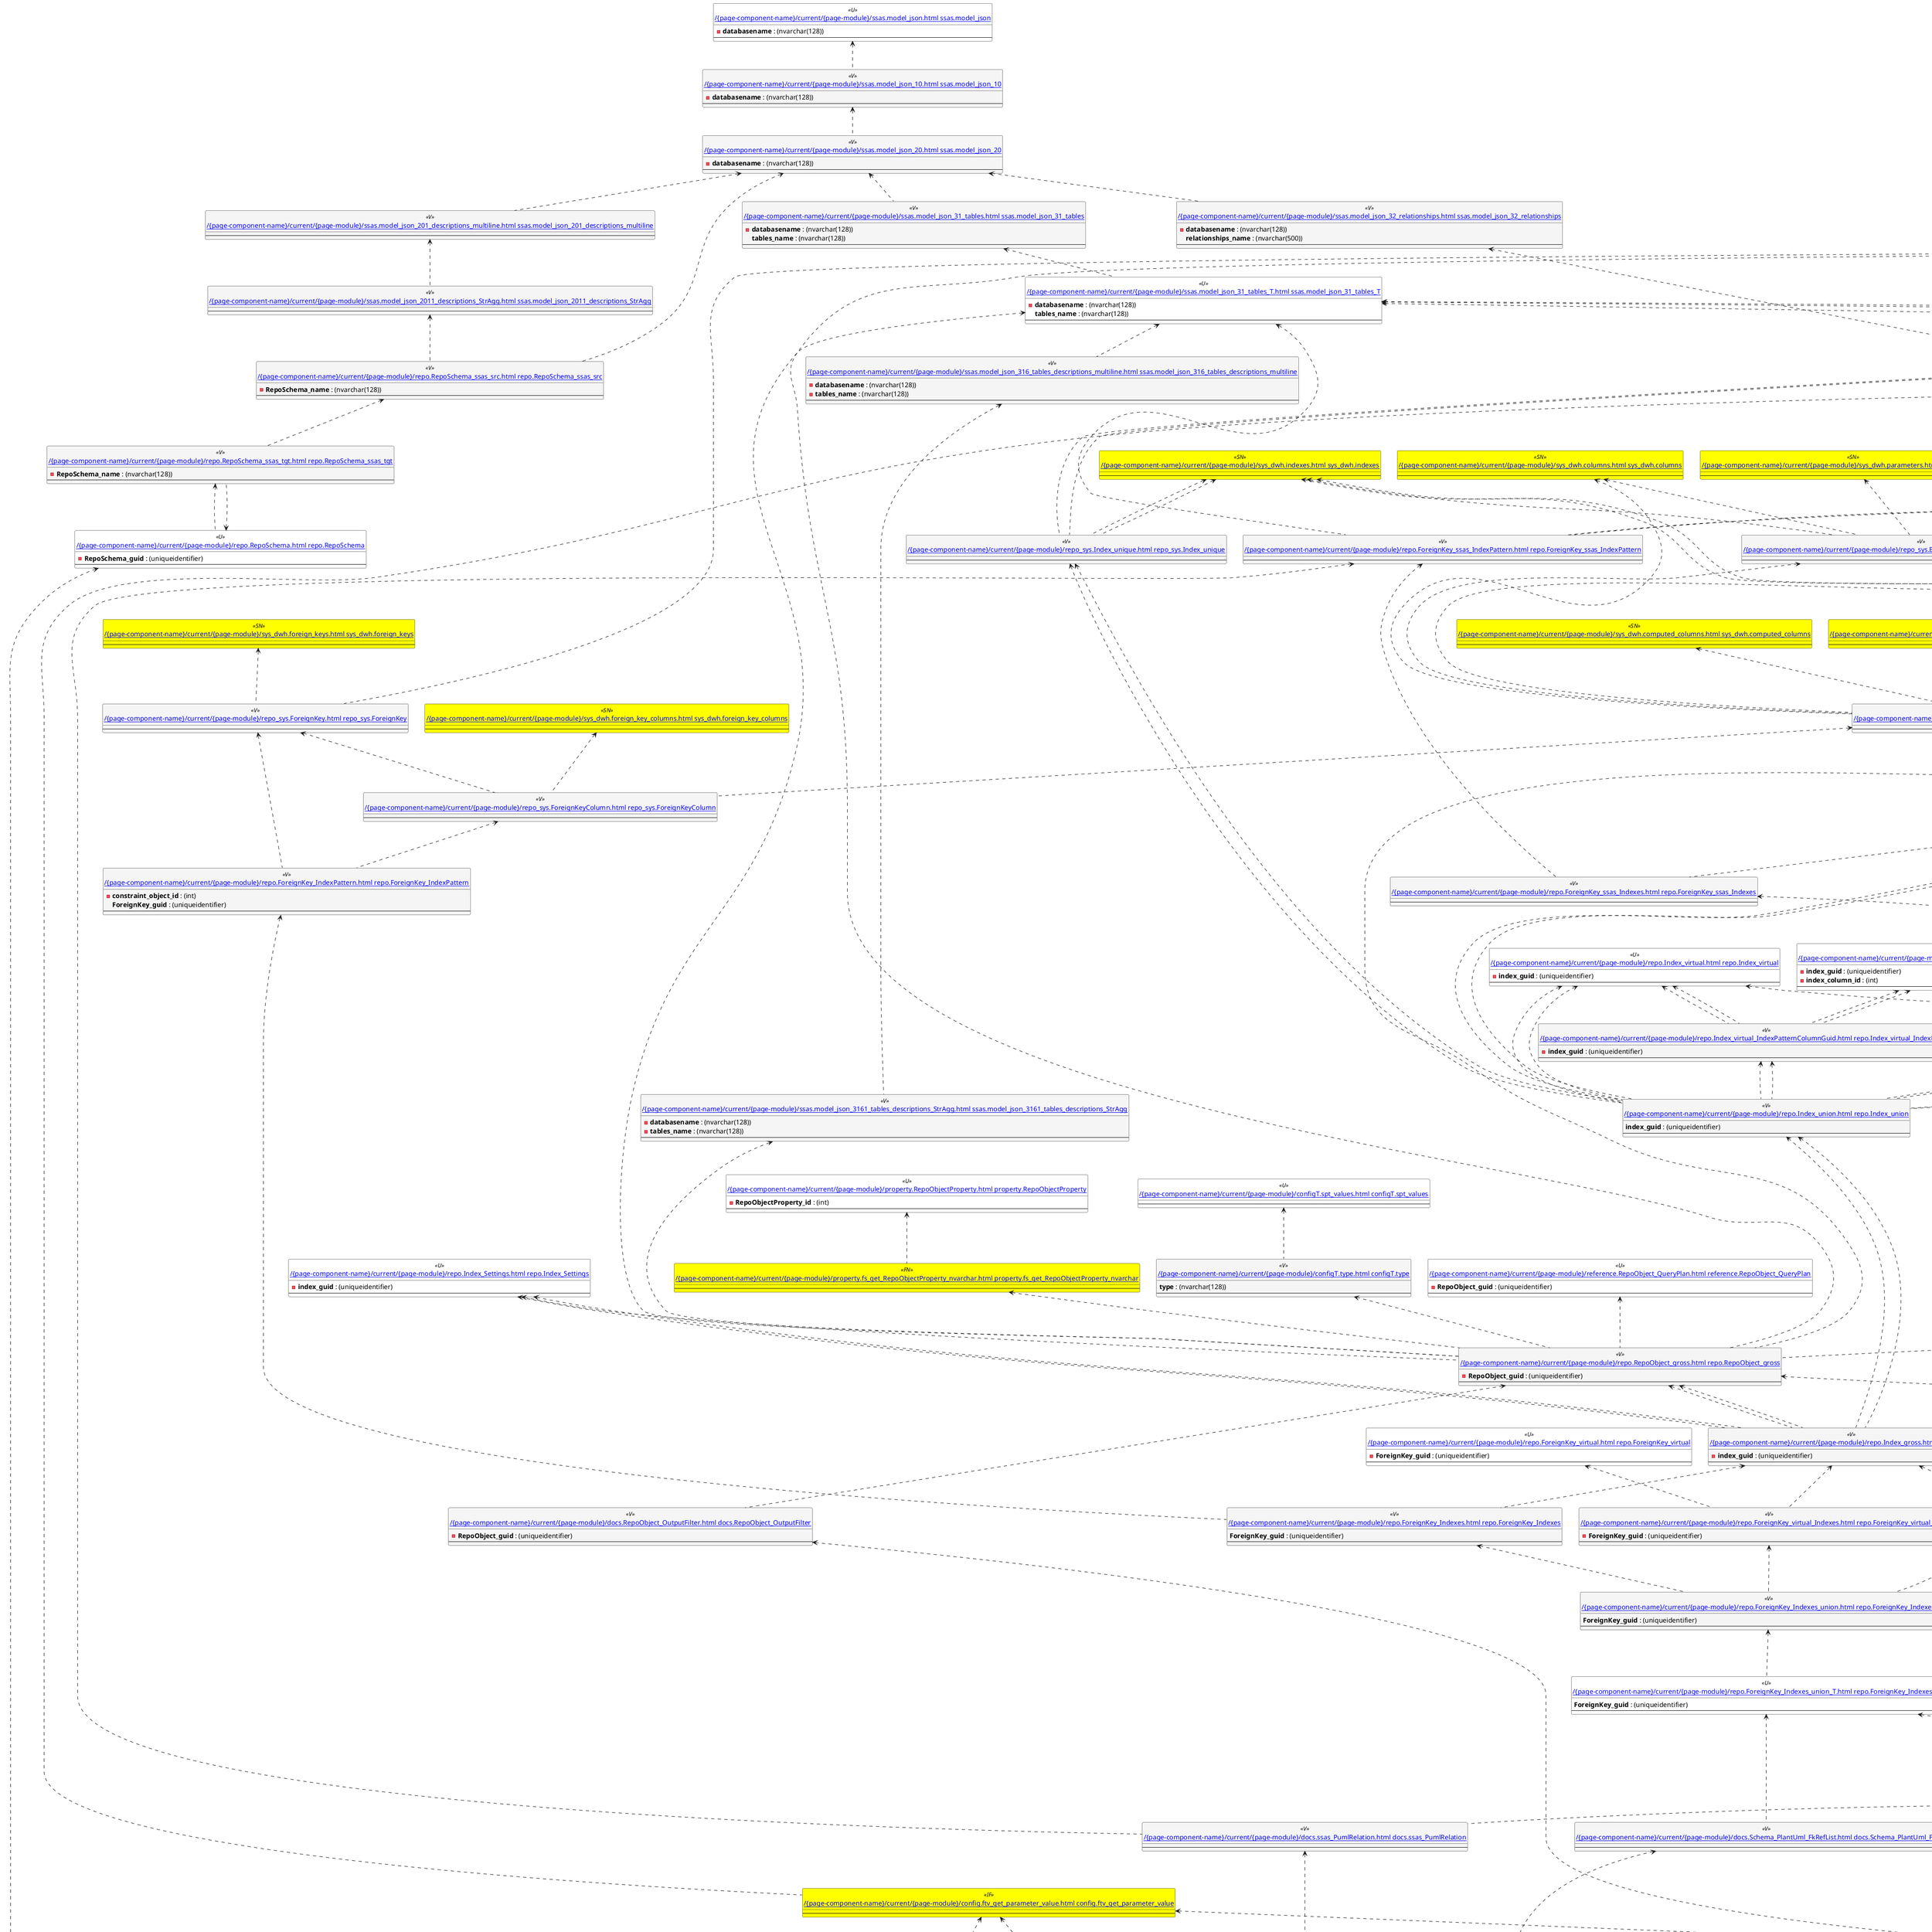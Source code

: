 @startuml
'Left to right direction
top to bottom direction
hide circle
'avoide "." issues:
set namespaceSeparator none


skinparam class {
  BackgroundColor White
  BackgroundColor<<FN>> Yellow
  BackgroundColor<<FS>> Yellow
  BackgroundColor<<FT>> LightGray
  BackgroundColor<<IF>> Yellow
  BackgroundColor<<IS>> Yellow
  BackgroundColor<<P>> Aqua
  BackgroundColor<<PC>> Aqua
  BackgroundColor<<SN>> Yellow
  BackgroundColor<<SO>> SlateBlue
  BackgroundColor<<TF>> LightGray
  BackgroundColor<<TR>> Tomato
  BackgroundColor<<U>> White
  BackgroundColor<<V>> WhiteSmoke
  BackgroundColor<<X>> Aqua
}


entity "[[{site-url}/{page-component-name}/current/{page-module}/config.fs_get_parameter_value.html config.fs_get_parameter_value]]" as config.fs_get_parameter_value << FN >> {
  --
}

entity "[[{site-url}/{page-component-name}/current/{page-module}/config.ftv_dwh_database.html config.ftv_dwh_database]]" as config.ftv_dwh_database << IF >> {
  --
}

entity "[[{site-url}/{page-component-name}/current/{page-module}/config.ftv_get_parameter_value.html config.ftv_get_parameter_value]]" as config.ftv_get_parameter_value << IF >> {
  --
}

entity "[[{site-url}/{page-component-name}/current/{page-module}/config.Parameter.html config.Parameter]]" as config.Parameter << U >> {
  - **Parameter_name** : (varchar(100))
  - **sub_Parameter** : (nvarchar(128))
  --
}

entity "[[{site-url}/{page-component-name}/current/{page-module}/configT.join_type.html configT.join_type]]" as configT.join_type << V >> {
  - **join_type** : (varchar(16))
  --
}

entity "[[{site-url}/{page-component-name}/current/{page-module}/configT.spt_values.html configT.spt_values]]" as configT.spt_values << U >> {
  --
}

entity "[[{site-url}/{page-component-name}/current/{page-module}/configT.type.html configT.type]]" as configT.type << V >> {
  **type** : (nvarchar(128))
  --
}

entity "[[{site-url}/{page-component-name}/current/{page-module}/docs.fs_cleanStringForAnchorId.html docs.fs_cleanStringForAnchorId]]" as docs.fs_cleanStringForAnchorId << FN >> {
  --
}

entity "[[{site-url}/{page-component-name}/current/{page-module}/docs.fs_cleanStringForLabel.html docs.fs_cleanStringForLabel]]" as docs.fs_cleanStringForLabel << FN >> {
  --
}

entity "[[{site-url}/{page-component-name}/current/{page-module}/docs.fs_cleanStringForPuml.html docs.fs_cleanStringForPuml]]" as docs.fs_cleanStringForPuml << FN >> {
  --
}

entity "[[{site-url}/{page-component-name}/current/{page-module}/docs.fs_PumlHeaderLeftToRight.html docs.fs_PumlHeaderLeftToRight]]" as docs.fs_PumlHeaderLeftToRight << FN >> {
  --
}

entity "[[{site-url}/{page-component-name}/current/{page-module}/docs.RepoObject_ColumnList.html docs.RepoObject_ColumnList]]" as docs.RepoObject_ColumnList << V >> {
  --
}

entity "[[{site-url}/{page-component-name}/current/{page-module}/docs.RepoObject_ColumnList_T.html docs.RepoObject_ColumnList_T]]" as docs.RepoObject_ColumnList_T << U >> {
  - **RepoObject_guid** : (uniqueidentifier)
  --
}

entity "[[{site-url}/{page-component-name}/current/{page-module}/docs.RepoObject_IndexList.html docs.RepoObject_IndexList]]" as docs.RepoObject_IndexList << V >> {
  **RepoObject_guid** : (uniqueidentifier)
  --
}

entity "[[{site-url}/{page-component-name}/current/{page-module}/docs.RepoObject_IndexList_T.html docs.RepoObject_IndexList_T]]" as docs.RepoObject_IndexList_T << U >> {
  **RepoObject_guid** : (uniqueidentifier)
  --
}

entity "[[{site-url}/{page-component-name}/current/{page-module}/docs.RepoObject_MeasureList.html docs.RepoObject_MeasureList]]" as docs.RepoObject_MeasureList << V >> {
  --
}

entity "[[{site-url}/{page-component-name}/current/{page-module}/docs.RepoObject_OutputFilter.html docs.RepoObject_OutputFilter]]" as docs.RepoObject_OutputFilter << V >> {
  - **RepoObject_guid** : (uniqueidentifier)
  --
}

entity "[[{site-url}/{page-component-name}/current/{page-module}/docs.RepoObject_Plantuml_Entity.html docs.RepoObject_Plantuml_Entity]]" as docs.RepoObject_Plantuml_Entity << V >> {
  - **RepoObject_guid** : (uniqueidentifier)
  --
}

entity "[[{site-url}/{page-component-name}/current/{page-module}/docs.RepoObject_Plantuml_Entity_T.html docs.RepoObject_Plantuml_Entity_T]]" as docs.RepoObject_Plantuml_Entity_T << U >> {
  - **RepoObject_guid** : (uniqueidentifier)
  --
}

entity "[[{site-url}/{page-component-name}/current/{page-module}/docs.Schema_EntityList.html docs.Schema_EntityList]]" as docs.Schema_EntityList << V >> {
  --
}

entity "[[{site-url}/{page-component-name}/current/{page-module}/docs.Schema_PlantUml_FkRefList.html docs.Schema_PlantUml_FkRefList]]" as docs.Schema_PlantUml_FkRefList << V >> {
  --
}

entity "[[{site-url}/{page-component-name}/current/{page-module}/docs.Schema_puml.html docs.Schema_puml]]" as docs.Schema_puml << V >> {
  --
}

entity "[[{site-url}/{page-component-name}/current/{page-module}/docs.Schema_SsasRelationList.html docs.Schema_SsasRelationList]]" as docs.Schema_SsasRelationList << V >> {
  --
}

entity "[[{site-url}/{page-component-name}/current/{page-module}/docs.ssas_PumlRelation.html docs.ssas_PumlRelation]]" as docs.ssas_PumlRelation << V >> {
  --
}

entity "[[{site-url}/{page-component-name}/current/{page-module}/property.fs_get_RepoObjectColumnProperty_nvarchar.html property.fs_get_RepoObjectColumnProperty_nvarchar]]" as property.fs_get_RepoObjectColumnProperty_nvarchar << FN >> {
  --
}

entity "[[{site-url}/{page-component-name}/current/{page-module}/property.fs_get_RepoObjectProperty_nvarchar.html property.fs_get_RepoObjectProperty_nvarchar]]" as property.fs_get_RepoObjectProperty_nvarchar << FN >> {
  --
}

entity "[[{site-url}/{page-component-name}/current/{page-module}/property.RepoObjectColumnProperty.html property.RepoObjectColumnProperty]]" as property.RepoObjectColumnProperty << U >> {
  - **RepoObjectColumnProperty_id** : (int)
  --
}

entity "[[{site-url}/{page-component-name}/current/{page-module}/property.RepoObjectProperty.html property.RepoObjectProperty]]" as property.RepoObjectProperty << U >> {
  - **RepoObjectProperty_id** : (int)
  --
}

entity "[[{site-url}/{page-component-name}/current/{page-module}/reference.additional_Reference.html reference.additional_Reference]]" as reference.additional_Reference << U >> {
  - **Id** : (int)
  --
}

entity "[[{site-url}/{page-component-name}/current/{page-module}/reference.additional_Reference_guid.html reference.additional_Reference_guid]]" as reference.additional_Reference_guid << V >> {
  --
}

entity "[[{site-url}/{page-component-name}/current/{page-module}/reference.RepoObject_QueryPlan.html reference.RepoObject_QueryPlan]]" as reference.RepoObject_QueryPlan << U >> {
  - **RepoObject_guid** : (uniqueidentifier)
  --
}

entity "[[{site-url}/{page-component-name}/current/{page-module}/reference.RepoObject_reference.html reference.RepoObject_reference]]" as reference.RepoObject_reference << V >> {
  **referenced_RepoObject_guid** : (uniqueidentifier)
  **referencing_RepoObject_guid** : (uniqueidentifier)
  --
}

entity "[[{site-url}/{page-component-name}/current/{page-module}/reference.RepoObject_reference_additional_internal.html reference.RepoObject_reference_additional_internal]]" as reference.RepoObject_reference_additional_internal << V >> {
  --
}

entity "[[{site-url}/{page-component-name}/current/{page-module}/reference.RepoObject_reference_persistence.html reference.RepoObject_reference_persistence]]" as reference.RepoObject_reference_persistence << V >> {
  **referenced_RepoObject_guid** : (uniqueidentifier)
  - **referencing_RepoObject_guid** : (uniqueidentifier)
  --
}

entity "[[{site-url}/{page-component-name}/current/{page-module}/reference.RepoObject_reference_persistence_target_as_source.html reference.RepoObject_reference_persistence_target_as_source]]" as reference.RepoObject_reference_persistence_target_as_source << V >> {
  --
}

entity "[[{site-url}/{page-component-name}/current/{page-module}/reference.RepoObject_reference_SqlExpressionDependencies.html reference.RepoObject_reference_SqlExpressionDependencies]]" as reference.RepoObject_reference_SqlExpressionDependencies << V >> {
  **referenced_RepoObject_guid** : (uniqueidentifier)
  **referencing_RepoObject_guid** : (uniqueidentifier)
  --
}

entity "[[{site-url}/{page-component-name}/current/{page-module}/reference.RepoObject_reference_T.html reference.RepoObject_reference_T]]" as reference.RepoObject_reference_T << U >> {
  **referenced_RepoObject_guid** : (uniqueidentifier)
  **referencing_RepoObject_guid** : (uniqueidentifier)
  --
}

entity "[[{site-url}/{page-component-name}/current/{page-module}/reference.RepoObject_reference_union.html reference.RepoObject_reference_union]]" as reference.RepoObject_reference_union << V >> {
  **referenced_RepoObject_guid** : (uniqueidentifier)
  **referencing_RepoObject_guid** : (uniqueidentifier)
  --
}

entity "[[{site-url}/{page-component-name}/current/{page-module}/reference.RepoObject_reference_virtual.html reference.RepoObject_reference_virtual]]" as reference.RepoObject_reference_virtual << V >> {
  --
}

entity "[[{site-url}/{page-component-name}/current/{page-module}/reference.RepoObject_ReferencingReferenced.html reference.RepoObject_ReferencingReferenced]]" as reference.RepoObject_ReferencingReferenced << V >> {
  - **Referenced_guid** : (uniqueidentifier)
  - **Referencing_guid** : (uniqueidentifier)
  --
}

entity "[[{site-url}/{page-component-name}/current/{page-module}/reference.RepoObjectColumn_reference.html reference.RepoObjectColumn_reference]]" as reference.RepoObjectColumn_reference << V >> {
  **referenced_RepoObjectColumn_guid** : (uniqueidentifier)
  **referencing_RepoObjectColumn_guid** : (uniqueidentifier)
  --
}

entity "[[{site-url}/{page-component-name}/current/{page-module}/reference.RepoObjectColumn_reference_additional_internal.html reference.RepoObjectColumn_reference_additional_internal]]" as reference.RepoObjectColumn_reference_additional_internal << V >> {
  --
}

entity "[[{site-url}/{page-component-name}/current/{page-module}/reference.RepoObjectColumn_reference_Persistence.html reference.RepoObjectColumn_reference_Persistence]]" as reference.RepoObjectColumn_reference_Persistence << V >> {
  **referencing_id** : (int)
  **referencing_minor_id** : (int)
  **referenced_id** : (int)
  **referenced_minor_id** : (int)
  --
}

entity "[[{site-url}/{page-component-name}/current/{page-module}/reference.RepoObjectColumn_reference_SqlExpressionDependencies.html reference.RepoObjectColumn_reference_SqlExpressionDependencies]]" as reference.RepoObjectColumn_reference_SqlExpressionDependencies << V >> {
  - **referencing_id** : (int)
  - **referencing_minor_id** : (int)
  **referenced_id** : (int)
  - **referenced_minor_id** : (int)
  --
}

entity "[[{site-url}/{page-component-name}/current/{page-module}/reference.RepoObjectColumn_reference_SqlModules.html reference.RepoObjectColumn_reference_SqlModules]]" as reference.RepoObjectColumn_reference_SqlModules << V >> {
  **referencing_id** : (int)
  **referencing_minor_id** : (int)
  **referenced_id** : (int)
  **referenced_minor_id** : (int)
  --
}

entity "[[{site-url}/{page-component-name}/current/{page-module}/reference.RepoObjectColumn_reference_T.html reference.RepoObjectColumn_reference_T]]" as reference.RepoObjectColumn_reference_T << U >> {
  **referenced_RepoObjectColumn_guid** : (uniqueidentifier)
  **referencing_RepoObjectColumn_guid** : (uniqueidentifier)
  --
}

entity "[[{site-url}/{page-component-name}/current/{page-module}/reference.RepoObjectColumn_reference_union.html reference.RepoObjectColumn_reference_union]]" as reference.RepoObjectColumn_reference_union << V >> {
  --
}

entity "[[{site-url}/{page-component-name}/current/{page-module}/reference.RepoObjectColumn_reference_virtual.html reference.RepoObjectColumn_reference_virtual]]" as reference.RepoObjectColumn_reference_virtual << V >> {
  --
}

entity "[[{site-url}/{page-component-name}/current/{page-module}/reference.RepoObjectColumn_ReferencedList.html reference.RepoObjectColumn_ReferencedList]]" as reference.RepoObjectColumn_ReferencedList << V >> {
  --
}

entity "[[{site-url}/{page-component-name}/current/{page-module}/reference.RepoObjectColumn_ReferencingList.html reference.RepoObjectColumn_ReferencingList]]" as reference.RepoObjectColumn_ReferencingList << V >> {
  --
}

entity "[[{site-url}/{page-component-name}/current/{page-module}/reference.RepoObjectColumn_ReferencingReferenced.html reference.RepoObjectColumn_ReferencingReferenced]]" as reference.RepoObjectColumn_ReferencingReferenced << V >> {
  - **Referenced_guid** : (uniqueidentifier)
  - **Referencing_guid** : (uniqueidentifier)
  --
}

entity "[[{site-url}/{page-component-name}/current/{page-module}/reference.RepoObjectColumnSource_virtual.html reference.RepoObjectColumnSource_virtual]]" as reference.RepoObjectColumnSource_virtual << U >> {
  - **RepoObjectColumn_guid** : (uniqueidentifier)
  - **Source_RepoObjectColumn_guid** : (uniqueidentifier)
  --
}

entity "[[{site-url}/{page-component-name}/current/{page-module}/reference.RepoObjectSource_virtual.html reference.RepoObjectSource_virtual]]" as reference.RepoObjectSource_virtual << U >> {
  - **RepoObject_guid** : (uniqueidentifier)
  - **Source_RepoObject_guid** : (uniqueidentifier)
  --
}

entity "[[{site-url}/{page-component-name}/current/{page-module}/repo.ForeignKey_gross.html repo.ForeignKey_gross]]" as repo.ForeignKey_gross << V >> {
  **ForeignKey_guid** : (uniqueidentifier)
  --
}

entity "[[{site-url}/{page-component-name}/current/{page-module}/repo.ForeignKey_Indexes.html repo.ForeignKey_Indexes]]" as repo.ForeignKey_Indexes << V >> {
  **ForeignKey_guid** : (uniqueidentifier)
  --
}

entity "[[{site-url}/{page-component-name}/current/{page-module}/repo.ForeignKey_Indexes_union.html repo.ForeignKey_Indexes_union]]" as repo.ForeignKey_Indexes_union << V >> {
  **ForeignKey_guid** : (uniqueidentifier)
  --
}

entity "[[{site-url}/{page-component-name}/current/{page-module}/repo.ForeignKey_Indexes_union_T.html repo.ForeignKey_Indexes_union_T]]" as repo.ForeignKey_Indexes_union_T << U >> {
  **ForeignKey_guid** : (uniqueidentifier)
  --
}

entity "[[{site-url}/{page-component-name}/current/{page-module}/repo.ForeignKey_IndexPattern.html repo.ForeignKey_IndexPattern]]" as repo.ForeignKey_IndexPattern << V >> {
  - **constraint_object_id** : (int)
  **ForeignKey_guid** : (uniqueidentifier)
  --
}

entity "[[{site-url}/{page-component-name}/current/{page-module}/repo.ForeignKey_ssas_Indexes.html repo.ForeignKey_ssas_Indexes]]" as repo.ForeignKey_ssas_Indexes << V >> {
  --
}

entity "[[{site-url}/{page-component-name}/current/{page-module}/repo.ForeignKey_ssas_IndexPattern.html repo.ForeignKey_ssas_IndexPattern]]" as repo.ForeignKey_ssas_IndexPattern << V >> {
  --
}

entity "[[{site-url}/{page-component-name}/current/{page-module}/repo.ForeignKey_virtual.html repo.ForeignKey_virtual]]" as repo.ForeignKey_virtual << U >> {
  - **ForeignKey_guid** : (uniqueidentifier)
  --
}

entity "[[{site-url}/{page-component-name}/current/{page-module}/repo.ForeignKey_virtual_Indexes.html repo.ForeignKey_virtual_Indexes]]" as repo.ForeignKey_virtual_Indexes << V >> {
  - **ForeignKey_guid** : (uniqueidentifier)
  --
}

entity "[[{site-url}/{page-component-name}/current/{page-module}/repo.Index_ColumList.html repo.Index_ColumList]]" as repo.Index_ColumList << V >> {
  --
}

entity "[[{site-url}/{page-component-name}/current/{page-module}/repo.Index_ColumList_T.html repo.Index_ColumList_T]]" as repo.Index_ColumList_T << U >> {
  - **index_guid** : (uniqueidentifier)
  --
}

entity "[[{site-url}/{page-component-name}/current/{page-module}/repo.Index_gross.html repo.Index_gross]]" as repo.Index_gross << V >> {
  - **index_guid** : (uniqueidentifier)
  --
}

entity "[[{site-url}/{page-component-name}/current/{page-module}/repo.Index_Settings.html repo.Index_Settings]]" as repo.Index_Settings << U >> {
  - **index_guid** : (uniqueidentifier)
  --
}

entity "[[{site-url}/{page-component-name}/current/{page-module}/repo.Index_ssas.html repo.Index_ssas]]" as repo.Index_ssas << V >> {
  - **databasename** : (nvarchar(128))
  **index_name** : (nvarchar(450))
  --
}

entity "[[{site-url}/{page-component-name}/current/{page-module}/repo.Index_ssas_IndexPatternColumnGuid.html repo.Index_ssas_IndexPatternColumnGuid]]" as repo.Index_ssas_IndexPatternColumnGuid << V >> {
  --
}

entity "[[{site-url}/{page-component-name}/current/{page-module}/repo.Index_ssas_T.html repo.Index_ssas_T]]" as repo.Index_ssas_T << U >> {
  - **databasename** : (nvarchar(128))
  **index_name** : (nvarchar(450))
  --
}

entity "[[{site-url}/{page-component-name}/current/{page-module}/repo.Index_union.html repo.Index_union]]" as repo.Index_union << V >> {
  **index_guid** : (uniqueidentifier)
  --
}

entity "[[{site-url}/{page-component-name}/current/{page-module}/repo.Index_unique_IndexPatternColumnGuid.html repo.Index_unique_IndexPatternColumnGuid]]" as repo.Index_unique_IndexPatternColumnGuid << V >> {
  --
}

entity "[[{site-url}/{page-component-name}/current/{page-module}/repo.Index_virtual.html repo.Index_virtual]]" as repo.Index_virtual << U >> {
  - **index_guid** : (uniqueidentifier)
  --
}

entity "[[{site-url}/{page-component-name}/current/{page-module}/repo.Index_virtual_IndexPatternColumnGuid.html repo.Index_virtual_IndexPatternColumnGuid]]" as repo.Index_virtual_IndexPatternColumnGuid << V >> {
  - **index_guid** : (uniqueidentifier)
  --
}

entity "[[{site-url}/{page-component-name}/current/{page-module}/repo.IndexColumn_ssas.html repo.IndexColumn_ssas]]" as repo.IndexColumn_ssas << V >> {
  - **index_guid** : (uniqueidentifier)
  - **index_column_id** : (int)
  --
}

entity "[[{site-url}/{page-component-name}/current/{page-module}/repo.IndexColumn_ssas_gross.html repo.IndexColumn_ssas_gross]]" as repo.IndexColumn_ssas_gross << V >> {
  --
}

entity "[[{site-url}/{page-component-name}/current/{page-module}/repo.IndexColumn_ssas_T.html repo.IndexColumn_ssas_T]]" as repo.IndexColumn_ssas_T << U >> {
  - **index_guid** : (uniqueidentifier)
  - **index_column_id** : (int)
  --
}

entity "[[{site-url}/{page-component-name}/current/{page-module}/repo.IndexColumn_union.html repo.IndexColumn_union]]" as repo.IndexColumn_union << V >> {
  **index_guid** : (uniqueidentifier)
  - **index_column_id** : (int)
  --
}

entity "[[{site-url}/{page-component-name}/current/{page-module}/repo.IndexColumn_union_T.html repo.IndexColumn_union_T]]" as repo.IndexColumn_union_T << U >> {
  **index_guid** : (uniqueidentifier)
  - **index_column_id** : (int)
  --
}

entity "[[{site-url}/{page-component-name}/current/{page-module}/repo.IndexColumn_virtual.html repo.IndexColumn_virtual]]" as repo.IndexColumn_virtual << U >> {
  - **index_guid** : (uniqueidentifier)
  - **index_column_id** : (int)
  --
}

entity "[[{site-url}/{page-component-name}/current/{page-module}/repo.IndexColumn_virtual_gross.html repo.IndexColumn_virtual_gross]]" as repo.IndexColumn_virtual_gross << V >> {
  - **index_column_id** : (int)
  --
}

entity "[[{site-url}/{page-component-name}/current/{page-module}/repo.Measures.html repo.Measures]]" as repo.Measures << V >> {
  --
}

entity "[[{site-url}/{page-component-name}/current/{page-module}/repo.RepoObject.html repo.RepoObject]]" as repo.RepoObject << U >> {
  - **RepoObject_guid** : (uniqueidentifier)
  --
}

entity "[[{site-url}/{page-component-name}/current/{page-module}/repo.RepoObject_gross.html repo.RepoObject_gross]]" as repo.RepoObject_gross << V >> {
  - **RepoObject_guid** : (uniqueidentifier)
  --
}

entity "[[{site-url}/{page-component-name}/current/{page-module}/repo.RepoObject_persistence.html repo.RepoObject_persistence]]" as repo.RepoObject_persistence << U >> {
  - **target_RepoObject_guid** : (uniqueidentifier)
  --
}

entity "[[{site-url}/{page-component-name}/current/{page-module}/repo.RepoObject_SSAS_src.html repo.RepoObject_SSAS_src]]" as repo.RepoObject_SSAS_src << V >> {
  - **RepoObject_guid** : (uniqueidentifier)
  --
}

entity "[[{site-url}/{page-component-name}/current/{page-module}/repo.RepoObject_SSAS_tgt.html repo.RepoObject_SSAS_tgt]]" as repo.RepoObject_SSAS_tgt << V >> {
  - **RepoObject_guid** : (uniqueidentifier)
  --
}

entity "[[{site-url}/{page-component-name}/current/{page-module}/repo.RepoObjectColumn.html repo.RepoObjectColumn]]" as repo.RepoObjectColumn << U >> {
  - **RepoObjectColumn_guid** : (uniqueidentifier)
  --
}

entity "[[{site-url}/{page-component-name}/current/{page-module}/repo.RepoObjectColumn_gross.html repo.RepoObjectColumn_gross]]" as repo.RepoObjectColumn_gross << V >> {
  - **RepoObjectColumn_guid** : (uniqueidentifier)
  --
}

entity "[[{site-url}/{page-component-name}/current/{page-module}/repo.RepoObjectColumn_gross2.html repo.RepoObjectColumn_gross2]]" as repo.RepoObjectColumn_gross2 << V >> {
  --
}

entity "[[{site-url}/{page-component-name}/current/{page-module}/repo.RepoObjectColumn_SSAS_src.html repo.RepoObjectColumn_SSAS_src]]" as repo.RepoObjectColumn_SSAS_src << V >> {
  - **RepoObjectColumn_guid** : (uniqueidentifier)
  --
}

entity "[[{site-url}/{page-component-name}/current/{page-module}/repo.RepoObjectColumn_SSAS_tgt.html repo.RepoObjectColumn_SSAS_tgt]]" as repo.RepoObjectColumn_SSAS_tgt << V >> {
  - **RepoObjectColumn_guid** : (uniqueidentifier)
  --
}

entity "[[{site-url}/{page-component-name}/current/{page-module}/repo.RepoSchema.html repo.RepoSchema]]" as repo.RepoSchema << U >> {
  - **RepoSchema_guid** : (uniqueidentifier)
  --
}

entity "[[{site-url}/{page-component-name}/current/{page-module}/repo.RepoSchema_ssas_src.html repo.RepoSchema_ssas_src]]" as repo.RepoSchema_ssas_src << V >> {
  - **RepoSchema_name** : (nvarchar(128))
  --
}

entity "[[{site-url}/{page-component-name}/current/{page-module}/repo.RepoSchema_ssas_tgt.html repo.RepoSchema_ssas_tgt]]" as repo.RepoSchema_ssas_tgt << V >> {
  - **RepoSchema_name** : (nvarchar(128))
  --
}

entity "[[{site-url}/{page-component-name}/current/{page-module}/repo.SysColumn_RepoObjectColumn_via_name.html repo.SysColumn_RepoObjectColumn_via_name]]" as repo.SysColumn_RepoObjectColumn_via_name << V >> {
  --
}

entity "[[{site-url}/{page-component-name}/current/{page-module}/repo.SysObject_RepoObject_via_name.html repo.SysObject_RepoObject_via_name]]" as repo.SysObject_RepoObject_via_name << V >> {
  --
}

entity "[[{site-url}/{page-component-name}/current/{page-module}/repo_sys.ExtendedProperties.html repo_sys.ExtendedProperties]]" as repo_sys.ExtendedProperties << V >> {
  --
}

entity "[[{site-url}/{page-component-name}/current/{page-module}/repo_sys.ForeignKey.html repo_sys.ForeignKey]]" as repo_sys.ForeignKey << V >> {
  --
}

entity "[[{site-url}/{page-component-name}/current/{page-module}/repo_sys.ForeignKeyColumn.html repo_sys.ForeignKeyColumn]]" as repo_sys.ForeignKeyColumn << V >> {
  --
}

entity "[[{site-url}/{page-component-name}/current/{page-module}/repo_sys.Index_unique.html repo_sys.Index_unique]]" as repo_sys.Index_unique << V >> {
  --
}

entity "[[{site-url}/{page-component-name}/current/{page-module}/repo_sys.IndexColumn_unique.html repo_sys.IndexColumn_unique]]" as repo_sys.IndexColumn_unique << V >> {
  --
}

entity "[[{site-url}/{page-component-name}/current/{page-module}/repo_sys.sql_expression_dependencies.html repo_sys.sql_expression_dependencies]]" as repo_sys.sql_expression_dependencies << V >> {
  --
}

entity "[[{site-url}/{page-component-name}/current/{page-module}/repo_sys.SysColumn.html repo_sys.SysColumn]]" as repo_sys.SysColumn << V >> {
  --
}

entity "[[{site-url}/{page-component-name}/current/{page-module}/repo_sys.SysObject.html repo_sys.SysObject]]" as repo_sys.SysObject << V >> {
  --
}

entity "[[{site-url}/{page-component-name}/current/{page-module}/sqlparse.ftv_sqlparse.html sqlparse.ftv_sqlparse]]" as sqlparse.ftv_sqlparse << IF >> {
  --
}

entity "[[{site-url}/{page-component-name}/current/{page-module}/sqlparse.ftv_sqlparse_children_pivot.html sqlparse.ftv_sqlparse_children_pivot]]" as sqlparse.ftv_sqlparse_children_pivot << IF >> {
  --
}

entity "[[{site-url}/{page-component-name}/current/{page-module}/sqlparse.ftv_sqlparse_with_some_children.html sqlparse.ftv_sqlparse_with_some_children]]" as sqlparse.ftv_sqlparse_with_some_children << IF >> {
  --
}

entity "[[{site-url}/{page-component-name}/current/{page-module}/sqlparse.RepoObject_SqlModules.html sqlparse.RepoObject_SqlModules]]" as sqlparse.RepoObject_SqlModules << U >> {
  - **RepoObject_guid** : (uniqueidentifier)
  --
}

entity "[[{site-url}/{page-component-name}/current/{page-module}/sqlparse.RepoObject_SqlModules_10_statement.html sqlparse.RepoObject_SqlModules_10_statement]]" as sqlparse.RepoObject_SqlModules_10_statement << V >> {
  - **RepoObject_guid** : (uniqueidentifier)
  --
}

entity "[[{site-url}/{page-component-name}/current/{page-module}/sqlparse.RepoObject_SqlModules_20_statement_children.html sqlparse.RepoObject_SqlModules_20_statement_children]]" as sqlparse.RepoObject_SqlModules_20_statement_children << V >> {
  - **RepoObject_guid** : (uniqueidentifier)
  - **json_key** : (nvarchar(4000))
  --
}

entity "[[{site-url}/{page-component-name}/current/{page-module}/sqlparse.RepoObject_SqlModules_21_statement_children_helper.html sqlparse.RepoObject_SqlModules_21_statement_children_helper]]" as sqlparse.RepoObject_SqlModules_21_statement_children_helper << V >> {
  - **RepoObject_guid** : (uniqueidentifier)
  - **json_key** : (nvarchar(4000))
  --
}

entity "[[{site-url}/{page-component-name}/current/{page-module}/sqlparse.RepoObject_SqlModules_22_identifier_alias_AS.html sqlparse.RepoObject_SqlModules_22_identifier_alias_AS]]" as sqlparse.RepoObject_SqlModules_22_identifier_alias_AS << V >> {
  - **RepoObject_guid** : (uniqueidentifier)
  - **json_key** : (nvarchar(4000))
  **RowNumber** : (bigint)
  --
}

entity "[[{site-url}/{page-component-name}/current/{page-module}/sqlparse.RepoObject_SqlModules_24_IdentifierList_children.html sqlparse.RepoObject_SqlModules_24_IdentifierList_children]]" as sqlparse.RepoObject_SqlModules_24_IdentifierList_children << V >> {
  - **RepoObject_guid** : (uniqueidentifier)
  - **json_key** : (nvarchar(4000))
  - **T2_json_key** : (nvarchar(4000))
  --
}

entity "[[{site-url}/{page-component-name}/current/{page-module}/sqlparse.RepoObject_SqlModules_25_IdentifierList_children_IdentifierSplit.html sqlparse.RepoObject_SqlModules_25_IdentifierList_children_IdentifierSplit]]" as sqlparse.RepoObject_SqlModules_25_IdentifierList_children_IdentifierSplit << V >> {
  - **RepoObject_guid** : (uniqueidentifier)
  - **json_key** : (nvarchar(4000))
  - **T2_json_key** : (nvarchar(4000))
  --
}

entity "[[{site-url}/{page-component-name}/current/{page-module}/sqlparse.RepoObject_SqlModules_26_IdentifierList_children_IdentifierSplit_QuoteName.html sqlparse.RepoObject_SqlModules_26_IdentifierList_children_IdentifierSplit_QuoteName]]" as sqlparse.RepoObject_SqlModules_26_IdentifierList_children_IdentifierSplit_QuoteName << V >> {
  - **RepoObject_guid** : (uniqueidentifier)
  - **json_key** : (nvarchar(4000))
  - **T2_json_key** : (nvarchar(4000))
  --
}

entity "[[{site-url}/{page-component-name}/current/{page-module}/sqlparse.RepoObject_SqlModules_29_1_object_is_union.html sqlparse.RepoObject_SqlModules_29_1_object_is_union]]" as sqlparse.RepoObject_SqlModules_29_1_object_is_union << V >> {
  - **RepoObject_guid** : (uniqueidentifier)
  --
}

entity "[[{site-url}/{page-component-name}/current/{page-module}/sqlparse.RepoObject_SqlModules_29_2_object_is_GroupBy.html sqlparse.RepoObject_SqlModules_29_2_object_is_GroupBy]]" as sqlparse.RepoObject_SqlModules_29_2_object_is_GroupBy << V >> {
  - **RepoObject_guid** : (uniqueidentifier)
  --
}

entity "[[{site-url}/{page-component-name}/current/{page-module}/sqlparse.RepoObject_SqlModules_31_object.html sqlparse.RepoObject_SqlModules_31_object]]" as sqlparse.RepoObject_SqlModules_31_object << V >> {
  - **RepoObject_guid** : (uniqueidentifier)
  --
}

entity "[[{site-url}/{page-component-name}/current/{page-module}/sqlparse.RepoObject_SqlModules_32_ObjectClass.html sqlparse.RepoObject_SqlModules_32_ObjectClass]]" as sqlparse.RepoObject_SqlModules_32_ObjectClass << V >> {
  - **RepoObject_guid** : (uniqueidentifier)
  **class** : (nvarchar(500))
  --
}

entity "[[{site-url}/{page-component-name}/current/{page-module}/sqlparse.RepoObject_SqlModules_33_ObjectNormalized.html sqlparse.RepoObject_SqlModules_33_ObjectNormalized]]" as sqlparse.RepoObject_SqlModules_33_ObjectNormalized << V >> {
  - **RepoObject_guid** : (uniqueidentifier)
  **normalized** : (nvarchar(max))
  --
}

entity "[[{site-url}/{page-component-name}/current/{page-module}/sqlparse.RepoObject_SqlModules_39_object.html sqlparse.RepoObject_SqlModules_39_object]]" as sqlparse.RepoObject_SqlModules_39_object << V >> {
  - **RepoObject_guid** : (uniqueidentifier)
  --
}

entity "[[{site-url}/{page-component-name}/current/{page-module}/sqlparse.RepoObject_SqlModules_41_from.html sqlparse.RepoObject_SqlModules_41_from]]" as sqlparse.RepoObject_SqlModules_41_from << V >> {
  - **RepoObject_guid** : (uniqueidentifier)
  - **json_key** : (nvarchar(4000))
  --
}

entity "[[{site-url}/{page-component-name}/current/{page-module}/sqlparse.RepoObject_SqlModules_41_from_T.html sqlparse.RepoObject_SqlModules_41_from_T]]" as sqlparse.RepoObject_SqlModules_41_from_T << U >> {
  - **RepoObject_guid** : (uniqueidentifier)
  - **json_key** : (nvarchar(4000))
  --
}

entity "[[{site-url}/{page-component-name}/current/{page-module}/sqlparse.RepoObject_SqlModules_42_from_Identifier.html sqlparse.RepoObject_SqlModules_42_from_Identifier]]" as sqlparse.RepoObject_SqlModules_42_from_Identifier << V >> {
  --
}

entity "[[{site-url}/{page-component-name}/current/{page-module}/sqlparse.RepoObject_SqlModules_43_from_Identifier.html sqlparse.RepoObject_SqlModules_43_from_Identifier]]" as sqlparse.RepoObject_SqlModules_43_from_Identifier << V >> {
  --
}

entity "[[{site-url}/{page-component-name}/current/{page-module}/sqlparse.RepoObject_SqlModules_44_from_Identifier_QuoteName.html sqlparse.RepoObject_SqlModules_44_from_Identifier_QuoteName]]" as sqlparse.RepoObject_SqlModules_44_from_Identifier_QuoteName << V >> {
  --
}

entity "[[{site-url}/{page-component-name}/current/{page-module}/sqlparse.RepoObject_SqlModules_51_Identitfier.html sqlparse.RepoObject_SqlModules_51_Identitfier]]" as sqlparse.RepoObject_SqlModules_51_Identitfier << V >> {
  --
}

entity "[[{site-url}/{page-component-name}/current/{page-module}/sqlparse.RepoObject_SqlModules_52_Identitfier_QuoteName.html sqlparse.RepoObject_SqlModules_52_Identitfier_QuoteName]]" as sqlparse.RepoObject_SqlModules_52_Identitfier_QuoteName << V >> {
  --
}

entity "[[{site-url}/{page-component-name}/current/{page-module}/sqlparse.RepoObject_SqlModules_61_SelectIdentifier_Union.html sqlparse.RepoObject_SqlModules_61_SelectIdentifier_Union]]" as sqlparse.RepoObject_SqlModules_61_SelectIdentifier_Union << V >> {
  --
}

entity "[[{site-url}/{page-component-name}/current/{page-module}/sqlparse.RepoObject_SqlModules_61_SelectIdentifier_Union_T.html sqlparse.RepoObject_SqlModules_61_SelectIdentifier_Union_T]]" as sqlparse.RepoObject_SqlModules_61_SelectIdentifier_Union_T << U >> {
  --
}

entity "[[{site-url}/{page-component-name}/current/{page-module}/sqlparse.RepoObject_SqlModules_71_reference_ExpliciteTableAlias.html sqlparse.RepoObject_SqlModules_71_reference_ExpliciteTableAlias]]" as sqlparse.RepoObject_SqlModules_71_reference_ExpliciteTableAlias << V >> {
  --
}

entity "[[{site-url}/{page-component-name}/current/{page-module}/sqlparse.RepoObject_SqlModules_72_reference_NoTableAlias.html sqlparse.RepoObject_SqlModules_72_reference_NoTableAlias]]" as sqlparse.RepoObject_SqlModules_72_reference_NoTableAlias << V >> {
  --
}

entity "[[{site-url}/{page-component-name}/current/{page-module}/sqlparse.RepoObject_SqlModules_79_reference_union.html sqlparse.RepoObject_SqlModules_79_reference_union]]" as sqlparse.RepoObject_SqlModules_79_reference_union << V >> {
  --
}

entity "[[{site-url}/{page-component-name}/current/{page-module}/ssas.IndexColumn_from_IsKey.html ssas.IndexColumn_from_IsKey]]" as ssas.IndexColumn_from_IsKey << V >> {
  - **databasename** : (nvarchar(128))
  - **TableName** : (nvarchar(128))
  - **tables_columns_name** : (nvarchar(128))
  --
}

entity "[[{site-url}/{page-component-name}/current/{page-module}/ssas.IndexColumn_from_IsUnique.html ssas.IndexColumn_from_IsUnique]]" as ssas.IndexColumn_from_IsUnique << V >> {
  - **databasename** : (nvarchar(128))
  - **TableName** : (nvarchar(128))
  - **tables_columns_name** : (nvarchar(128))
  --
}

entity "[[{site-url}/{page-component-name}/current/{page-module}/ssas.IndexColumn_from_Relationship.html ssas.IndexColumn_from_Relationship]]" as ssas.IndexColumn_from_Relationship << V >> {
  - **databasename** : (nvarchar(128))
  - **TableName** : (nvarchar(128))
  - **tables_columns_name** : (nvarchar(128))
  --
}

entity "[[{site-url}/{page-component-name}/current/{page-module}/ssas.IndexColumn_union.html ssas.IndexColumn_union]]" as ssas.IndexColumn_union << V >> {
  --
}

entity "[[{site-url}/{page-component-name}/current/{page-module}/ssas.model_json.html ssas.model_json]]" as ssas.model_json << U >> {
  - **databasename** : (nvarchar(128))
  --
}

entity "[[{site-url}/{page-component-name}/current/{page-module}/ssas.model_json_10.html ssas.model_json_10]]" as ssas.model_json_10 << V >> {
  - **databasename** : (nvarchar(128))
  --
}

entity "[[{site-url}/{page-component-name}/current/{page-module}/ssas.model_json_20.html ssas.model_json_20]]" as ssas.model_json_20 << V >> {
  - **databasename** : (nvarchar(128))
  --
}

entity "[[{site-url}/{page-component-name}/current/{page-module}/ssas.model_json_201_descriptions_multiline.html ssas.model_json_201_descriptions_multiline]]" as ssas.model_json_201_descriptions_multiline << V >> {
  --
}

entity "[[{site-url}/{page-component-name}/current/{page-module}/ssas.model_json_2011_descriptions_StrAgg.html ssas.model_json_2011_descriptions_StrAgg]]" as ssas.model_json_2011_descriptions_StrAgg << V >> {
  --
}

entity "[[{site-url}/{page-component-name}/current/{page-module}/ssas.model_json_31_tables.html ssas.model_json_31_tables]]" as ssas.model_json_31_tables << V >> {
  - **databasename** : (nvarchar(128))
  **tables_name** : (nvarchar(128))
  --
}

entity "[[{site-url}/{page-component-name}/current/{page-module}/ssas.model_json_31_tables_T.html ssas.model_json_31_tables_T]]" as ssas.model_json_31_tables_T << U >> {
  - **databasename** : (nvarchar(128))
  **tables_name** : (nvarchar(128))
  --
}

entity "[[{site-url}/{page-component-name}/current/{page-module}/ssas.model_json_311_tables_columns.html ssas.model_json_311_tables_columns]]" as ssas.model_json_311_tables_columns << V >> {
  - **databasename** : (nvarchar(128))
  - **tables_name** : (nvarchar(128))
  **tables_columns_name** : (nvarchar(128))
  --
}

entity "[[{site-url}/{page-component-name}/current/{page-module}/ssas.model_json_311_tables_columns_T.html ssas.model_json_311_tables_columns_T]]" as ssas.model_json_311_tables_columns_T << U >> {
  - **databasename** : (nvarchar(128))
  - **tables_name** : (nvarchar(128))
  **tables_columns_name** : (nvarchar(128))
  --
}

entity "[[{site-url}/{page-component-name}/current/{page-module}/ssas.model_json_3111_tables_columns_descriptions_multiline.html ssas.model_json_3111_tables_columns_descriptions_multiline]]" as ssas.model_json_3111_tables_columns_descriptions_multiline << V >> {
  - **databasename** : (nvarchar(128))
  - **tables_name** : (nvarchar(128))
  - **tables_columns_name** : (nvarchar(128))
  --
}

entity "[[{site-url}/{page-component-name}/current/{page-module}/ssas.model_json_31111_tables_columns_descriptions_StrAgg.html ssas.model_json_31111_tables_columns_descriptions_StrAgg]]" as ssas.model_json_31111_tables_columns_descriptions_StrAgg << V >> {
  - **databasename** : (nvarchar(128))
  - **tables_name** : (nvarchar(128))
  - **tables_columns_name** : (nvarchar(128))
  --
}

entity "[[{site-url}/{page-component-name}/current/{page-module}/ssas.model_json_3112_tables_columns_expressions_multiline.html ssas.model_json_3112_tables_columns_expressions_multiline]]" as ssas.model_json_3112_tables_columns_expressions_multiline << V >> {
  - **databasename** : (nvarchar(128))
  - **tables_name** : (nvarchar(128))
  - **tables_columns_name** : (nvarchar(128))
  --
}

entity "[[{site-url}/{page-component-name}/current/{page-module}/ssas.model_json_31121_tables_columns_expressions_StrAgg.html ssas.model_json_31121_tables_columns_expressions_StrAgg]]" as ssas.model_json_31121_tables_columns_expressions_StrAgg << V >> {
  - **databasename** : (nvarchar(128))
  - **tables_name** : (nvarchar(128))
  - **tables_columns_name** : (nvarchar(128))
  --
}

entity "[[{site-url}/{page-component-name}/current/{page-module}/ssas.model_json_312_tables_measures.html ssas.model_json_312_tables_measures]]" as ssas.model_json_312_tables_measures << V >> {
  - **databasename** : (nvarchar(128))
  - **tables_name** : (nvarchar(128))
  **tables_measures_name** : (nvarchar(500))
  --
}

entity "[[{site-url}/{page-component-name}/current/{page-module}/ssas.model_json_312_tables_measures_T.html ssas.model_json_312_tables_measures_T]]" as ssas.model_json_312_tables_measures_T << U >> {
  - **databasename** : (nvarchar(128))
  - **tables_name** : (nvarchar(128))
  **tables_measures_name** : (nvarchar(500))
  --
}

entity "[[{site-url}/{page-component-name}/current/{page-module}/ssas.model_json_3121_tables_columns_descriptions_multiline.html ssas.model_json_3121_tables_columns_descriptions_multiline]]" as ssas.model_json_3121_tables_columns_descriptions_multiline << V >> {
  - **databasename** : (nvarchar(128))
  - **tables_name** : (nvarchar(128))
  - **tables_measures_name** : (nvarchar(500))
  --
}

entity "[[{site-url}/{page-component-name}/current/{page-module}/ssas.model_json_31211_tables_columns_descriptions_StrAgg.html ssas.model_json_31211_tables_columns_descriptions_StrAgg]]" as ssas.model_json_31211_tables_columns_descriptions_StrAgg << V >> {
  - **databasename** : (nvarchar(128))
  - **tables_name** : (nvarchar(128))
  - **tables_measures_name** : (nvarchar(500))
  --
}

entity "[[{site-url}/{page-component-name}/current/{page-module}/ssas.model_json_3122_tables_measures_expressions_multiline.html ssas.model_json_3122_tables_measures_expressions_multiline]]" as ssas.model_json_3122_tables_measures_expressions_multiline << V >> {
  - **databasename** : (nvarchar(128))
  - **tables_name** : (nvarchar(128))
  - **tables_measures_name** : (nvarchar(500))
  --
}

entity "[[{site-url}/{page-component-name}/current/{page-module}/ssas.model_json_31221_tables_measures_expressions_StrAgg.html ssas.model_json_31221_tables_measures_expressions_StrAgg]]" as ssas.model_json_31221_tables_measures_expressions_StrAgg << V >> {
  - **databasename** : (nvarchar(128))
  - **tables_name** : (nvarchar(128))
  - **tables_measures_name** : (nvarchar(500))
  --
}

entity "[[{site-url}/{page-component-name}/current/{page-module}/ssas.model_json_316_tables_descriptions_multiline.html ssas.model_json_316_tables_descriptions_multiline]]" as ssas.model_json_316_tables_descriptions_multiline << V >> {
  - **databasename** : (nvarchar(128))
  - **tables_name** : (nvarchar(128))
  --
}

entity "[[{site-url}/{page-component-name}/current/{page-module}/ssas.model_json_3161_tables_descriptions_StrAgg.html ssas.model_json_3161_tables_descriptions_StrAgg]]" as ssas.model_json_3161_tables_descriptions_StrAgg << V >> {
  - **databasename** : (nvarchar(128))
  - **tables_name** : (nvarchar(128))
  --
}

entity "[[{site-url}/{page-component-name}/current/{page-module}/ssas.model_json_32_relationships.html ssas.model_json_32_relationships]]" as ssas.model_json_32_relationships << V >> {
  - **databasename** : (nvarchar(128))
  **relationships_name** : (nvarchar(500))
  --
}

entity "[[{site-url}/{page-component-name}/current/{page-module}/ssas.model_json_32_relationships_T.html ssas.model_json_32_relationships_T]]" as ssas.model_json_32_relationships_T << U >> {
  - **ForeignKey_guid** : (uniqueidentifier)
  --
}

entity "[[{site-url}/{page-component-name}/current/{page-module}/sys_dwh.columns.html sys_dwh.columns]]" as sys_dwh.columns << SN >> {
  --
}

entity "[[{site-url}/{page-component-name}/current/{page-module}/sys_dwh.computed_columns.html sys_dwh.computed_columns]]" as sys_dwh.computed_columns << SN >> {
  --
}

entity "[[{site-url}/{page-component-name}/current/{page-module}/sys_dwh.default_constraints.html sys_dwh.default_constraints]]" as sys_dwh.default_constraints << SN >> {
  --
}

entity "[[{site-url}/{page-component-name}/current/{page-module}/sys_dwh.extended_properties.html sys_dwh.extended_properties]]" as sys_dwh.extended_properties << SN >> {
  --
}

entity "[[{site-url}/{page-component-name}/current/{page-module}/sys_dwh.foreign_key_columns.html sys_dwh.foreign_key_columns]]" as sys_dwh.foreign_key_columns << SN >> {
  --
}

entity "[[{site-url}/{page-component-name}/current/{page-module}/sys_dwh.foreign_keys.html sys_dwh.foreign_keys]]" as sys_dwh.foreign_keys << SN >> {
  --
}

entity "[[{site-url}/{page-component-name}/current/{page-module}/sys_dwh.identity_columns.html sys_dwh.identity_columns]]" as sys_dwh.identity_columns << SN >> {
  --
}

entity "[[{site-url}/{page-component-name}/current/{page-module}/sys_dwh.index_columns.html sys_dwh.index_columns]]" as sys_dwh.index_columns << SN >> {
  --
}

entity "[[{site-url}/{page-component-name}/current/{page-module}/sys_dwh.indexes.html sys_dwh.indexes]]" as sys_dwh.indexes << SN >> {
  --
}

entity "[[{site-url}/{page-component-name}/current/{page-module}/sys_dwh.objects.html sys_dwh.objects]]" as sys_dwh.objects << SN >> {
  --
}

entity "[[{site-url}/{page-component-name}/current/{page-module}/sys_dwh.parameters.html sys_dwh.parameters]]" as sys_dwh.parameters << SN >> {
  --
}

entity "[[{site-url}/{page-component-name}/current/{page-module}/sys_dwh.schemas.html sys_dwh.schemas]]" as sys_dwh.schemas << SN >> {
  --
}

entity "[[{site-url}/{page-component-name}/current/{page-module}/sys_dwh.sql_expression_dependencies.html sys_dwh.sql_expression_dependencies]]" as sys_dwh.sql_expression_dependencies << SN >> {
  --
}

entity "[[{site-url}/{page-component-name}/current/{page-module}/sys_dwh.sql_modules.html sys_dwh.sql_modules]]" as sys_dwh.sql_modules << SN >> {
  --
}

entity "[[{site-url}/{page-component-name}/current/{page-module}/sys_dwh.tables.html sys_dwh.tables]]" as sys_dwh.tables << SN >> {
  --
}

entity "[[{site-url}/{page-component-name}/current/{page-module}/sys_dwh.types.html sys_dwh.types]]" as sys_dwh.types << SN >> {
  --
}

config.fs_get_parameter_value <.. reference.additional_Reference_guid
config.ftv_dwh_database <.. repo_sys.SysColumn
config.ftv_dwh_database <.. repo_sys.ExtendedProperties
config.ftv_dwh_database <.. repo_sys.sql_expression_dependencies
config.ftv_get_parameter_value <.. docs.RepoObject_Plantuml_Entity
config.ftv_get_parameter_value <.. docs.Schema_puml
config.ftv_get_parameter_value <.. docs.fs_PumlHeaderLeftToRight
config.Parameter <.. config.ftv_dwh_database
config.Parameter <.. config.fs_get_parameter_value
config.Parameter <.. config.ftv_get_parameter_value
configT.join_type <.. sqlparse.RepoObject_SqlModules_41_from
configT.join_type <.. sqlparse.RepoObject_SqlModules_41_from
configT.join_type <.. sqlparse.RepoObject_SqlModules_41_from
configT.join_type <.. sqlparse.RepoObject_SqlModules_41_from
configT.spt_values <.. configT.type
configT.type <.. repo.RepoObject_gross
docs.fs_cleanStringForAnchorId <.. repo.ForeignKey_gross
docs.fs_cleanStringForAnchorId <.. reference.RepoObjectColumn_ReferencingList
docs.fs_cleanStringForAnchorId <.. reference.RepoObjectColumn_ReferencedList
docs.fs_cleanStringForAnchorId <.. docs.RepoObject_IndexList
docs.fs_cleanStringForAnchorId <.. docs.RepoObject_ColumnList
docs.fs_cleanStringForAnchorId <.. docs.RepoObject_MeasureList
docs.fs_cleanStringForLabel <.. docs.RepoObject_MeasureList
docs.fs_cleanStringForLabel <.. docs.RepoObject_ColumnList
docs.fs_cleanStringForLabel <.. docs.RepoObject_IndexList
docs.fs_cleanStringForPuml <.. docs.RepoObject_IndexList
docs.fs_cleanStringForPuml <.. docs.RepoObject_ColumnList
docs.fs_cleanStringForPuml <.. docs.RepoObject_MeasureList
docs.fs_cleanStringForPuml <.. docs.Schema_PlantUml_FkRefList
docs.fs_cleanStringForPuml <.. docs.RepoObject_Plantuml_Entity
docs.fs_cleanStringForPuml <.. docs.ssas_PumlRelation
docs.fs_PumlHeaderLeftToRight <.. docs.Schema_puml
docs.RepoObject_ColumnList <.. docs.RepoObject_ColumnList_T
docs.RepoObject_ColumnList_T <.. docs.RepoObject_Plantuml_Entity
docs.RepoObject_IndexList <.. docs.RepoObject_IndexList_T
docs.RepoObject_IndexList_T <.. docs.RepoObject_Plantuml_Entity
docs.RepoObject_MeasureList <.. docs.RepoObject_Plantuml_Entity
docs.RepoObject_OutputFilter <.. docs.RepoObject_Plantuml_Entity
docs.RepoObject_Plantuml_Entity <.. docs.RepoObject_Plantuml_Entity_T
docs.RepoObject_Plantuml_Entity_T <.. docs.Schema_EntityList
docs.Schema_EntityList <.. docs.Schema_puml
docs.Schema_PlantUml_FkRefList <.. docs.Schema_puml
docs.Schema_SsasRelationList <.. docs.Schema_puml
docs.ssas_PumlRelation <.. docs.Schema_SsasRelationList
property.fs_get_RepoObjectColumnProperty_nvarchar <.. repo.RepoObjectColumn_gross
property.fs_get_RepoObjectProperty_nvarchar <.. repo.RepoObject_gross
property.RepoObjectColumnProperty <.. property.fs_get_RepoObjectColumnProperty_nvarchar
property.RepoObjectProperty <.. property.fs_get_RepoObjectProperty_nvarchar
reference.additional_Reference <.. reference.additional_Reference_guid
reference.additional_Reference_guid <.. reference.RepoObjectColumn_reference_additional_internal
reference.additional_Reference_guid <.. reference.RepoObjectColumn_reference_additional_internal
reference.additional_Reference_guid <.. reference.RepoObject_reference_additional_internal
reference.RepoObject_QueryPlan <.. repo.RepoObject_gross
reference.RepoObject_reference <.. reference.RepoObject_reference_T
reference.RepoObject_reference_additional_internal <.. reference.RepoObject_reference_union
reference.RepoObject_reference_persistence <.. reference.RepoObject_reference_union
reference.RepoObject_reference_persistence_target_as_source <.. reference.RepoObject_reference_union
reference.RepoObject_reference_SqlExpressionDependencies <.. reference.RepoObject_reference_union
reference.RepoObject_reference_SqlExpressionDependencies <.. reference.RepoObject_reference_persistence_target_as_source
reference.RepoObject_reference_T <.. reference.RepoObject_ReferencingReferenced
reference.RepoObject_reference_T <.. reference.RepoObjectColumn_reference_additional_internal
reference.RepoObject_reference_T <.. reference.RepoObjectColumn_reference_additional_internal
reference.RepoObject_reference_T <.. reference.RepoObjectColumn_reference_virtual
reference.RepoObject_reference_T <.. reference.RepoObjectColumn_reference_virtual
reference.RepoObject_reference_T <.. reference.RepoObjectColumn_reference_SqlExpressionDependencies
reference.RepoObject_reference_T <.. reference.RepoObjectColumn_reference_SqlExpressionDependencies
reference.RepoObject_reference_union <.. reference.RepoObject_reference
reference.RepoObject_reference_virtual <.. reference.RepoObject_reference_union
reference.RepoObject_ReferencingReferenced <.. repo.RepoObject_gross
reference.RepoObjectColumn_reference <.. reference.RepoObjectColumn_reference_T
reference.RepoObjectColumn_reference <.. reference.RepoObjectColumn_reference_T
reference.RepoObjectColumn_reference_additional_internal <.. reference.RepoObjectColumn_reference_union
reference.RepoObjectColumn_reference_additional_internal <.. reference.RepoObjectColumn_reference_union
reference.RepoObjectColumn_reference_Persistence <.. reference.RepoObjectColumn_reference_union
reference.RepoObjectColumn_reference_Persistence <.. reference.RepoObjectColumn_reference_union
reference.RepoObjectColumn_reference_SqlExpressionDependencies <.. reference.RepoObjectColumn_reference_union
reference.RepoObjectColumn_reference_SqlExpressionDependencies <.. reference.RepoObjectColumn_reference_union
reference.RepoObjectColumn_reference_SqlModules <.. reference.RepoObjectColumn_reference_union
reference.RepoObjectColumn_reference_SqlModules <.. reference.RepoObjectColumn_reference_union
reference.RepoObjectColumn_reference_T <.. reference.RepoObjectColumn_ReferencingReferenced
reference.RepoObjectColumn_reference_T <.. reference.RepoObjectColumn_ReferencingReferenced
reference.RepoObjectColumn_reference_union <.. reference.RepoObjectColumn_reference
reference.RepoObjectColumn_reference_union <.. reference.RepoObjectColumn_reference
reference.RepoObjectColumn_reference_virtual <.. reference.RepoObjectColumn_reference_union
reference.RepoObjectColumn_reference_virtual <.. reference.RepoObjectColumn_reference_union
reference.RepoObjectColumn_ReferencedList <.. repo.RepoObjectColumn_gross2
reference.RepoObjectColumn_ReferencingList <.. repo.RepoObjectColumn_gross2
reference.RepoObjectColumn_ReferencingReferenced <.. reference.RepoObjectColumn_ReferencingList
reference.RepoObjectColumn_ReferencingReferenced <.. reference.RepoObjectColumn_ReferencedList
reference.RepoObjectColumnSource_virtual <.. reference.RepoObjectColumn_reference_virtual
reference.RepoObjectColumnSource_virtual <.. reference.RepoObjectColumn_reference_virtual
reference.RepoObjectSource_virtual <.. reference.RepoObject_reference_virtual
repo.ForeignKey_gross <.. docs.RepoObject_IndexList
repo.ForeignKey_Indexes <.. repo.ForeignKey_Indexes_union
repo.ForeignKey_Indexes_union <.. repo.ForeignKey_Indexes_union_T
repo.ForeignKey_Indexes_union_T <.. repo.ForeignKey_gross
repo.ForeignKey_Indexes_union_T <.. docs.Schema_PlantUml_FkRefList
repo.ForeignKey_IndexPattern <.. repo.ForeignKey_Indexes
repo.ForeignKey_ssas_Indexes <.. repo.ForeignKey_Indexes_union
repo.ForeignKey_ssas_IndexPattern <.. docs.ssas_PumlRelation
repo.ForeignKey_ssas_IndexPattern <.. repo.ForeignKey_ssas_Indexes
repo.ForeignKey_virtual <.. repo.ForeignKey_virtual_Indexes
repo.ForeignKey_virtual_Indexes <.. repo.ForeignKey_Indexes_union
repo.Index_ColumList <.. repo.Index_ColumList_T
repo.Index_ColumList <.. repo.Index_ColumList_T
repo.Index_ColumList_T <.. repo.Index_gross
repo.Index_ColumList_T <.. repo.Index_gross
repo.Index_gross <.. repo.ForeignKey_gross
repo.Index_gross <.. docs.RepoObject_IndexList
repo.Index_gross <.. repo.ForeignKey_Indexes
repo.Index_gross <.. repo.ForeignKey_virtual_Indexes
repo.Index_Settings <.. repo.Index_gross
repo.Index_Settings <.. repo.Index_gross
repo.Index_Settings <.. repo.RepoObject_gross
repo.Index_ssas <.. repo.Index_ssas_T
repo.Index_ssas_IndexPatternColumnGuid <.. repo.Index_union
repo.Index_ssas_IndexPatternColumnGuid <.. repo.Index_union
repo.Index_ssas_T <.. repo.Index_union
repo.Index_ssas_T <.. repo.Index_union
repo.Index_ssas_T <.. repo.Index_ssas_IndexPatternColumnGuid
repo.Index_ssas_T <.. repo.Index_ssas_IndexPatternColumnGuid
repo.Index_ssas_T <.. repo.IndexColumn_ssas
repo.Index_ssas_T <.. repo.IndexColumn_ssas_gross
repo.Index_ssas_T <.. repo.IndexColumn_ssas
repo.Index_ssas_T <.. repo.ForeignKey_ssas_Indexes
repo.Index_union <.. repo.Index_gross
repo.Index_union <.. repo.Index_gross
repo.Index_unique_IndexPatternColumnGuid <.. repo.Index_union
repo.Index_unique_IndexPatternColumnGuid <.. repo.Index_union
repo.Index_virtual <.. repo.Index_union
repo.Index_virtual <.. repo.Index_union
repo.Index_virtual <.. repo.Index_virtual_IndexPatternColumnGuid
repo.Index_virtual <.. repo.Index_virtual_IndexPatternColumnGuid
repo.Index_virtual <.. repo.IndexColumn_virtual_gross
repo.Index_virtual_IndexPatternColumnGuid <.. repo.Index_union
repo.Index_virtual_IndexPatternColumnGuid <.. repo.Index_union
repo.IndexColumn_ssas <.. repo.IndexColumn_ssas_T
repo.IndexColumn_ssas <.. repo.IndexColumn_ssas_T
repo.IndexColumn_ssas_gross <.. repo.IndexColumn_union
repo.IndexColumn_ssas_T <.. repo.Index_ssas_IndexPatternColumnGuid
repo.IndexColumn_ssas_T <.. repo.Index_ssas_IndexPatternColumnGuid
repo.IndexColumn_ssas_T <.. repo.IndexColumn_ssas_gross
repo.IndexColumn_union <.. repo.IndexColumn_union_T
repo.IndexColumn_union_T <.. repo.Index_ColumList
repo.IndexColumn_union_T <.. repo.Index_ColumList
repo.IndexColumn_union_T <.. repo.RepoObjectColumn_gross2
repo.IndexColumn_virtual <.. repo.Index_virtual_IndexPatternColumnGuid
repo.IndexColumn_virtual <.. repo.Index_virtual_IndexPatternColumnGuid
repo.IndexColumn_virtual <.. repo.IndexColumn_virtual_gross
repo.IndexColumn_virtual_gross <.. repo.IndexColumn_union
repo.Measures <.. docs.RepoObject_MeasureList
repo.RepoObject <.. repo.IndexColumn_virtual_gross
repo.RepoObject <.. repo.SysObject_RepoObject_via_name
repo.RepoObject <.. repo.SysObject_RepoObject_via_name
repo.RepoObject <.. repo.SysColumn_RepoObjectColumn_via_name
repo.RepoObject <.. repo.SysColumn_RepoObjectColumn_via_name
repo.RepoObject <.. repo.RepoObjectColumn_gross
repo.RepoObject <.. repo.RepoObject_SSAS_tgt
repo.RepoObject <.. repo_sys.Index_unique
repo.RepoObject <.. repo_sys.Index_unique
repo.RepoObject <.. repo_sys.ForeignKey
repo.RepoObject <.. repo.IndexColumn_ssas_gross
repo.RepoObject <.. reference.RepoObject_reference_persistence
repo.RepoObject <.. reference.RepoObject_reference_virtual
repo.RepoObject <.. reference.RepoObjectColumn_reference_SqlModules
repo.RepoObject <.. reference.RepoObjectColumn_reference_SqlModules
repo.RepoObject <.. reference.RepoObjectColumn_reference_Persistence
repo.RepoObject <.. reference.RepoObjectColumn_reference_Persistence
repo.RepoObject <.. reference.additional_Reference_guid
repo.RepoObject <.. sqlparse.RepoObject_SqlModules_72_reference_NoTableAlias
repo.RepoObject <.. sqlparse.RepoObject_SqlModules_72_reference_NoTableAlias
repo.RepoObject <.. sqlparse.RepoObject_SqlModules_71_reference_ExpliciteTableAlias
repo.RepoObject <.. sqlparse.RepoObject_SqlModules_71_reference_ExpliciteTableAlias
repo.RepoObject <.. repo.RepoObject_gross
repo.RepoObject <.. sqlparse.RepoObject_SqlModules_10_statement
repo.RepoObject <.. sqlparse.RepoObject_SqlModules_10_statement
repo.RepoObject <.. sqlparse.RepoObject_SqlModules_10_statement
repo.RepoObject <.. sqlparse.RepoObject_SqlModules_10_statement
repo.RepoObject <.. sqlparse.RepoObject_SqlModules_10_statement
repo.RepoObject <.. sqlparse.RepoObject_SqlModules_10_statement
repo.RepoObject <.. sqlparse.RepoObject_SqlModules_10_statement
repo.RepoObject <.. sqlparse.RepoObject_SqlModules_10_statement
repo.RepoObject <.. sqlparse.RepoObject_SqlModules_10_statement
repo.RepoObject <.. sqlparse.RepoObject_SqlModules_10_statement
repo.RepoObject <.. sqlparse.RepoObject_SqlModules_10_statement
repo.RepoObject <.. sqlparse.RepoObject_SqlModules_10_statement
repo.RepoObject <.. sqlparse.RepoObject_SqlModules_10_statement
repo.RepoObject <.. sqlparse.RepoObject_SqlModules_10_statement
repo.RepoObject <.. sqlparse.RepoObject_SqlModules_10_statement
repo.RepoObject <.. sqlparse.RepoObject_SqlModules_10_statement
repo.RepoObject <.. sqlparse.RepoObject_SqlModules_10_statement
repo.RepoObject <.. sqlparse.RepoObject_SqlModules_10_statement
repo.RepoObject <.. sqlparse.RepoObject_SqlModules_10_statement
repo.RepoObject <.. sqlparse.RepoObject_SqlModules_10_statement
repo.RepoObject <.. sqlparse.RepoObject_SqlModules_10_statement
repo.RepoObject <.. sqlparse.RepoObject_SqlModules_10_statement
repo.RepoObject <.. sqlparse.RepoObject_SqlModules_10_statement
repo.RepoObject <.. sqlparse.RepoObject_SqlModules_10_statement
repo.RepoObject <.. sqlparse.RepoObject_SqlModules_39_object
repo.RepoObject <.. sqlparse.RepoObject_SqlModules_39_object
repo.RepoObject <.. sqlparse.RepoObject_SqlModules_39_object
repo.RepoObject <.. sqlparse.RepoObject_SqlModules_39_object
repo.RepoObject_gross <.. reference.RepoObject_reference_persistence_target_as_source
repo.RepoObject_gross <.. repo.Index_gross
repo.RepoObject_gross <.. repo.Index_gross
repo.RepoObject_gross <.. docs.RepoObject_OutputFilter
repo.RepoObject_persistence <.. repo.RepoObjectColumn_gross
repo.RepoObject_persistence <.. reference.RepoObject_reference_persistence
repo.RepoObject_persistence <.. reference.RepoObjectColumn_reference_Persistence
repo.RepoObject_persistence <.. reference.RepoObjectColumn_reference_Persistence
repo.RepoObject_persistence <.. repo.RepoObject_gross
repo.RepoObject_SSAS_src <.. repo.RepoObject_SSAS_tgt
repo.RepoObject_SSAS_tgt <.. repo.RepoObject
repo.RepoObject_SSAS_tgt <.. repo.RepoObjectColumn_SSAS_tgt
repo.RepoObject_SSAS_tgt <.. repo.RepoObjectColumn_SSAS_tgt
repo.RepoObjectColumn <.. repo.RepoObjectColumn_SSAS_tgt
repo.RepoObjectColumn <.. repo.RepoObjectColumn_SSAS_tgt
repo.RepoObjectColumn <.. repo.IndexColumn_virtual_gross
repo.RepoObjectColumn <.. repo.SysColumn_RepoObjectColumn_via_name
repo.RepoObjectColumn <.. repo.SysColumn_RepoObjectColumn_via_name
repo.RepoObjectColumn <.. repo.RepoObjectColumn_gross
repo.RepoObjectColumn <.. repo.RepoObjectColumn_gross2
repo.RepoObjectColumn <.. reference.RepoObjectColumn_reference_Persistence
repo.RepoObjectColumn <.. reference.RepoObjectColumn_reference_Persistence
repo.RepoObjectColumn <.. reference.RepoObjectColumn_reference_SqlModules
repo.RepoObjectColumn <.. reference.RepoObjectColumn_reference_SqlModules
repo.RepoObjectColumn <.. reference.additional_Reference_guid
repo.RepoObjectColumn <.. repo.IndexColumn_ssas_gross
repo.RepoObjectColumn <.. sqlparse.RepoObject_SqlModules_71_reference_ExpliciteTableAlias
repo.RepoObjectColumn <.. sqlparse.RepoObject_SqlModules_71_reference_ExpliciteTableAlias
repo.RepoObjectColumn <.. sqlparse.RepoObject_SqlModules_72_reference_NoTableAlias
repo.RepoObjectColumn <.. sqlparse.RepoObject_SqlModules_72_reference_NoTableAlias
repo.RepoObjectColumn_gross <.. repo.RepoObjectColumn_gross2
repo.RepoObjectColumn_gross <.. reference.RepoObjectColumn_reference_virtual
repo.RepoObjectColumn_gross <.. reference.RepoObjectColumn_reference_virtual
repo.RepoObjectColumn_gross2 <.. docs.RepoObject_ColumnList
repo.RepoObjectColumn_SSAS_src <.. repo.RepoObjectColumn_SSAS_tgt
repo.RepoObjectColumn_SSAS_src <.. repo.RepoObjectColumn_SSAS_tgt
repo.RepoObjectColumn_SSAS_tgt <.. repo.RepoObjectColumn
repo.RepoObjectColumn_SSAS_tgt <.. repo.RepoObject_SSAS_tgt
repo.RepoSchema <.. repo.RepoSchema_ssas_tgt
repo.RepoSchema <.. docs.Schema_puml
repo.RepoSchema_ssas_src <.. repo.RepoSchema_ssas_tgt
repo.RepoSchema_ssas_tgt <.. repo.RepoSchema
repo.SysColumn_RepoObjectColumn_via_name <.. repo_sys.IndexColumn_unique
repo.SysColumn_RepoObjectColumn_via_name <.. repo_sys.IndexColumn_unique
repo.SysColumn_RepoObjectColumn_via_name <.. repo_sys.sql_expression_dependencies
repo.SysObject_RepoObject_via_name <.. repo_sys.IndexColumn_unique
repo.SysObject_RepoObject_via_name <.. repo_sys.IndexColumn_unique
repo.SysObject_RepoObject_via_name <.. repo_sys.sql_expression_dependencies
repo_sys.ExtendedProperties <.. repo_sys.SysObject
repo_sys.ExtendedProperties <.. repo_sys.SysColumn
repo_sys.ForeignKey <.. repo_sys.ForeignKeyColumn
repo_sys.ForeignKey <.. repo.ForeignKey_IndexPattern
repo_sys.ForeignKeyColumn <.. repo.ForeignKey_IndexPattern
repo_sys.Index_unique <.. repo.Index_union
repo_sys.Index_unique <.. repo.Index_union
repo_sys.IndexColumn_unique <.. repo.Index_unique_IndexPatternColumnGuid
repo_sys.IndexColumn_unique <.. repo.Index_unique_IndexPatternColumnGuid
repo_sys.IndexColumn_unique <.. repo.IndexColumn_union
repo_sys.sql_expression_dependencies <.. reference.RepoObjectColumn_reference_SqlExpressionDependencies
repo_sys.sql_expression_dependencies <.. reference.RepoObjectColumn_reference_SqlExpressionDependencies
repo_sys.sql_expression_dependencies <.. reference.RepoObject_reference_SqlExpressionDependencies
repo_sys.SysColumn <.. repo.SysColumn_RepoObjectColumn_via_name
repo_sys.SysColumn <.. repo.SysColumn_RepoObjectColumn_via_name
repo_sys.SysColumn <.. repo_sys.ForeignKeyColumn
repo_sys.SysObject <.. repo_sys.SysColumn
repo_sys.SysObject <.. repo.SysObject_RepoObject_via_name
repo_sys.SysObject <.. repo.SysObject_RepoObject_via_name
sqlparse.ftv_sqlparse <.. sqlparse.RepoObject_SqlModules_22_identifier_alias_AS
sqlparse.ftv_sqlparse <.. sqlparse.RepoObject_SqlModules_22_identifier_alias_AS
sqlparse.ftv_sqlparse <.. sqlparse.RepoObject_SqlModules_22_identifier_alias_AS
sqlparse.ftv_sqlparse <.. sqlparse.RepoObject_SqlModules_22_identifier_alias_AS
sqlparse.ftv_sqlparse_children_pivot <.. sqlparse.RepoObject_SqlModules_25_IdentifierList_children_IdentifierSplit
sqlparse.ftv_sqlparse_children_pivot <.. sqlparse.RepoObject_SqlModules_25_IdentifierList_children_IdentifierSplit
sqlparse.ftv_sqlparse_children_pivot <.. sqlparse.RepoObject_SqlModules_25_IdentifierList_children_IdentifierSplit
sqlparse.ftv_sqlparse_children_pivot <.. sqlparse.RepoObject_SqlModules_25_IdentifierList_children_IdentifierSplit
sqlparse.ftv_sqlparse_with_some_children <.. sqlparse.RepoObject_SqlModules_20_statement_children
sqlparse.ftv_sqlparse_with_some_children <.. sqlparse.RepoObject_SqlModules_20_statement_children
sqlparse.ftv_sqlparse_with_some_children <.. sqlparse.RepoObject_SqlModules_20_statement_children
sqlparse.ftv_sqlparse_with_some_children <.. sqlparse.RepoObject_SqlModules_20_statement_children
sqlparse.ftv_sqlparse_with_some_children <.. sqlparse.RepoObject_SqlModules_24_IdentifierList_children
sqlparse.ftv_sqlparse_with_some_children <.. sqlparse.RepoObject_SqlModules_20_statement_children
sqlparse.ftv_sqlparse_with_some_children <.. sqlparse.RepoObject_SqlModules_20_statement_children
sqlparse.ftv_sqlparse_with_some_children <.. sqlparse.RepoObject_SqlModules_20_statement_children
sqlparse.ftv_sqlparse_with_some_children <.. sqlparse.RepoObject_SqlModules_20_statement_children
sqlparse.ftv_sqlparse_with_some_children <.. sqlparse.RepoObject_SqlModules_20_statement_children
sqlparse.ftv_sqlparse_with_some_children <.. sqlparse.RepoObject_SqlModules_20_statement_children
sqlparse.ftv_sqlparse_with_some_children <.. sqlparse.RepoObject_SqlModules_20_statement_children
sqlparse.ftv_sqlparse_with_some_children <.. sqlparse.RepoObject_SqlModules_24_IdentifierList_children
sqlparse.ftv_sqlparse_with_some_children <.. sqlparse.RepoObject_SqlModules_20_statement_children
sqlparse.ftv_sqlparse_with_some_children <.. sqlparse.RepoObject_SqlModules_20_statement_children
sqlparse.ftv_sqlparse_with_some_children <.. sqlparse.RepoObject_SqlModules_20_statement_children
sqlparse.ftv_sqlparse_with_some_children <.. sqlparse.RepoObject_SqlModules_20_statement_children
sqlparse.ftv_sqlparse_with_some_children <.. sqlparse.RepoObject_SqlModules_20_statement_children
sqlparse.ftv_sqlparse_with_some_children <.. sqlparse.RepoObject_SqlModules_20_statement_children
sqlparse.ftv_sqlparse_with_some_children <.. sqlparse.RepoObject_SqlModules_24_IdentifierList_children
sqlparse.ftv_sqlparse_with_some_children <.. sqlparse.RepoObject_SqlModules_20_statement_children
sqlparse.ftv_sqlparse_with_some_children <.. sqlparse.RepoObject_SqlModules_20_statement_children
sqlparse.ftv_sqlparse_with_some_children <.. sqlparse.RepoObject_SqlModules_20_statement_children
sqlparse.ftv_sqlparse_with_some_children <.. sqlparse.RepoObject_SqlModules_20_statement_children
sqlparse.ftv_sqlparse_with_some_children <.. sqlparse.RepoObject_SqlModules_20_statement_children
sqlparse.ftv_sqlparse_with_some_children <.. sqlparse.RepoObject_SqlModules_20_statement_children
sqlparse.ftv_sqlparse_with_some_children <.. sqlparse.RepoObject_SqlModules_24_IdentifierList_children
sqlparse.ftv_sqlparse_with_some_children <.. sqlparse.RepoObject_SqlModules_20_statement_children
sqlparse.RepoObject_SqlModules <.. sqlparse.RepoObject_SqlModules_10_statement
sqlparse.RepoObject_SqlModules <.. sqlparse.RepoObject_SqlModules_10_statement
sqlparse.RepoObject_SqlModules <.. sqlparse.RepoObject_SqlModules_10_statement
sqlparse.RepoObject_SqlModules <.. sqlparse.RepoObject_SqlModules_10_statement
sqlparse.RepoObject_SqlModules <.. sqlparse.RepoObject_SqlModules_10_statement
sqlparse.RepoObject_SqlModules <.. sqlparse.RepoObject_SqlModules_10_statement
sqlparse.RepoObject_SqlModules <.. sqlparse.RepoObject_SqlModules_10_statement
sqlparse.RepoObject_SqlModules <.. sqlparse.RepoObject_SqlModules_10_statement
sqlparse.RepoObject_SqlModules <.. sqlparse.RepoObject_SqlModules_10_statement
sqlparse.RepoObject_SqlModules <.. sqlparse.RepoObject_SqlModules_10_statement
sqlparse.RepoObject_SqlModules <.. sqlparse.RepoObject_SqlModules_10_statement
sqlparse.RepoObject_SqlModules <.. sqlparse.RepoObject_SqlModules_10_statement
sqlparse.RepoObject_SqlModules <.. sqlparse.RepoObject_SqlModules_10_statement
sqlparse.RepoObject_SqlModules <.. sqlparse.RepoObject_SqlModules_10_statement
sqlparse.RepoObject_SqlModules <.. sqlparse.RepoObject_SqlModules_10_statement
sqlparse.RepoObject_SqlModules <.. sqlparse.RepoObject_SqlModules_10_statement
sqlparse.RepoObject_SqlModules <.. sqlparse.RepoObject_SqlModules_10_statement
sqlparse.RepoObject_SqlModules <.. sqlparse.RepoObject_SqlModules_10_statement
sqlparse.RepoObject_SqlModules <.. sqlparse.RepoObject_SqlModules_10_statement
sqlparse.RepoObject_SqlModules <.. sqlparse.RepoObject_SqlModules_10_statement
sqlparse.RepoObject_SqlModules <.. sqlparse.RepoObject_SqlModules_10_statement
sqlparse.RepoObject_SqlModules <.. sqlparse.RepoObject_SqlModules_10_statement
sqlparse.RepoObject_SqlModules <.. sqlparse.RepoObject_SqlModules_10_statement
sqlparse.RepoObject_SqlModules <.. sqlparse.RepoObject_SqlModules_10_statement
sqlparse.RepoObject_SqlModules <.. sqlparse.RepoObject_SqlModules_39_object
sqlparse.RepoObject_SqlModules <.. sqlparse.RepoObject_SqlModules_39_object
sqlparse.RepoObject_SqlModules <.. sqlparse.RepoObject_SqlModules_39_object
sqlparse.RepoObject_SqlModules <.. sqlparse.RepoObject_SqlModules_39_object
sqlparse.RepoObject_SqlModules_10_statement <.. sqlparse.RepoObject_SqlModules_20_statement_children
sqlparse.RepoObject_SqlModules_10_statement <.. sqlparse.RepoObject_SqlModules_20_statement_children
sqlparse.RepoObject_SqlModules_10_statement <.. sqlparse.RepoObject_SqlModules_20_statement_children
sqlparse.RepoObject_SqlModules_10_statement <.. sqlparse.RepoObject_SqlModules_20_statement_children
sqlparse.RepoObject_SqlModules_10_statement <.. sqlparse.RepoObject_SqlModules_20_statement_children
sqlparse.RepoObject_SqlModules_10_statement <.. sqlparse.RepoObject_SqlModules_20_statement_children
sqlparse.RepoObject_SqlModules_10_statement <.. sqlparse.RepoObject_SqlModules_20_statement_children
sqlparse.RepoObject_SqlModules_10_statement <.. sqlparse.RepoObject_SqlModules_20_statement_children
sqlparse.RepoObject_SqlModules_10_statement <.. sqlparse.RepoObject_SqlModules_20_statement_children
sqlparse.RepoObject_SqlModules_10_statement <.. sqlparse.RepoObject_SqlModules_20_statement_children
sqlparse.RepoObject_SqlModules_10_statement <.. sqlparse.RepoObject_SqlModules_20_statement_children
sqlparse.RepoObject_SqlModules_10_statement <.. sqlparse.RepoObject_SqlModules_20_statement_children
sqlparse.RepoObject_SqlModules_10_statement <.. sqlparse.RepoObject_SqlModules_20_statement_children
sqlparse.RepoObject_SqlModules_10_statement <.. sqlparse.RepoObject_SqlModules_20_statement_children
sqlparse.RepoObject_SqlModules_10_statement <.. sqlparse.RepoObject_SqlModules_20_statement_children
sqlparse.RepoObject_SqlModules_10_statement <.. sqlparse.RepoObject_SqlModules_20_statement_children
sqlparse.RepoObject_SqlModules_10_statement <.. sqlparse.RepoObject_SqlModules_20_statement_children
sqlparse.RepoObject_SqlModules_10_statement <.. sqlparse.RepoObject_SqlModules_20_statement_children
sqlparse.RepoObject_SqlModules_10_statement <.. sqlparse.RepoObject_SqlModules_20_statement_children
sqlparse.RepoObject_SqlModules_10_statement <.. sqlparse.RepoObject_SqlModules_20_statement_children
sqlparse.RepoObject_SqlModules_10_statement <.. sqlparse.RepoObject_SqlModules_20_statement_children
sqlparse.RepoObject_SqlModules_10_statement <.. sqlparse.RepoObject_SqlModules_20_statement_children
sqlparse.RepoObject_SqlModules_10_statement <.. sqlparse.RepoObject_SqlModules_20_statement_children
sqlparse.RepoObject_SqlModules_10_statement <.. sqlparse.RepoObject_SqlModules_20_statement_children
sqlparse.RepoObject_SqlModules_20_statement_children <.. sqlparse.RepoObject_SqlModules_21_statement_children_helper
sqlparse.RepoObject_SqlModules_20_statement_children <.. sqlparse.RepoObject_SqlModules_24_IdentifierList_children
sqlparse.RepoObject_SqlModules_20_statement_children <.. sqlparse.RepoObject_SqlModules_41_from
sqlparse.RepoObject_SqlModules_20_statement_children <.. sqlparse.RepoObject_SqlModules_41_from
sqlparse.RepoObject_SqlModules_20_statement_children <.. sqlparse.RepoObject_SqlModules_21_statement_children_helper
sqlparse.RepoObject_SqlModules_20_statement_children <.. sqlparse.RepoObject_SqlModules_24_IdentifierList_children
sqlparse.RepoObject_SqlModules_20_statement_children <.. sqlparse.RepoObject_SqlModules_21_statement_children_helper
sqlparse.RepoObject_SqlModules_20_statement_children <.. sqlparse.RepoObject_SqlModules_24_IdentifierList_children
sqlparse.RepoObject_SqlModules_20_statement_children <.. sqlparse.RepoObject_SqlModules_41_from
sqlparse.RepoObject_SqlModules_20_statement_children <.. sqlparse.RepoObject_SqlModules_41_from
sqlparse.RepoObject_SqlModules_20_statement_children <.. sqlparse.RepoObject_SqlModules_21_statement_children_helper
sqlparse.RepoObject_SqlModules_20_statement_children <.. sqlparse.RepoObject_SqlModules_24_IdentifierList_children
sqlparse.RepoObject_SqlModules_20_statement_children <.. sqlparse.RepoObject_SqlModules_32_ObjectClass
sqlparse.RepoObject_SqlModules_20_statement_children <.. sqlparse.RepoObject_SqlModules_33_ObjectNormalized
sqlparse.RepoObject_SqlModules_20_statement_children <.. sqlparse.RepoObject_SqlModules_29_1_object_is_union
sqlparse.RepoObject_SqlModules_20_statement_children <.. sqlparse.RepoObject_SqlModules_29_2_object_is_GroupBy
sqlparse.RepoObject_SqlModules_20_statement_children <.. sqlparse.RepoObject_SqlModules_51_Identitfier
sqlparse.RepoObject_SqlModules_20_statement_children <.. sqlparse.RepoObject_SqlModules_29_1_object_is_union
sqlparse.RepoObject_SqlModules_20_statement_children <.. sqlparse.RepoObject_SqlModules_32_ObjectClass
sqlparse.RepoObject_SqlModules_20_statement_children <.. sqlparse.RepoObject_SqlModules_33_ObjectNormalized
sqlparse.RepoObject_SqlModules_20_statement_children <.. sqlparse.RepoObject_SqlModules_29_1_object_is_union
sqlparse.RepoObject_SqlModules_20_statement_children <.. sqlparse.RepoObject_SqlModules_29_2_object_is_GroupBy
sqlparse.RepoObject_SqlModules_20_statement_children <.. sqlparse.RepoObject_SqlModules_51_Identitfier
sqlparse.RepoObject_SqlModules_20_statement_children <.. sqlparse.RepoObject_SqlModules_51_Identitfier
sqlparse.RepoObject_SqlModules_20_statement_children <.. sqlparse.RepoObject_SqlModules_29_1_object_is_union
sqlparse.RepoObject_SqlModules_20_statement_children <.. sqlparse.RepoObject_SqlModules_29_1_object_is_union
sqlparse.RepoObject_SqlModules_20_statement_children <.. sqlparse.RepoObject_SqlModules_32_ObjectClass
sqlparse.RepoObject_SqlModules_20_statement_children <.. sqlparse.RepoObject_SqlModules_33_ObjectNormalized
sqlparse.RepoObject_SqlModules_20_statement_children <.. sqlparse.RepoObject_SqlModules_29_1_object_is_union
sqlparse.RepoObject_SqlModules_20_statement_children <.. sqlparse.RepoObject_SqlModules_29_2_object_is_GroupBy
sqlparse.RepoObject_SqlModules_20_statement_children <.. sqlparse.RepoObject_SqlModules_51_Identitfier
sqlparse.RepoObject_SqlModules_20_statement_children <.. sqlparse.RepoObject_SqlModules_29_1_object_is_union
sqlparse.RepoObject_SqlModules_20_statement_children <.. sqlparse.RepoObject_SqlModules_29_1_object_is_union
sqlparse.RepoObject_SqlModules_20_statement_children <.. sqlparse.RepoObject_SqlModules_29_2_object_is_GroupBy
sqlparse.RepoObject_SqlModules_20_statement_children <.. sqlparse.RepoObject_SqlModules_32_ObjectClass
sqlparse.RepoObject_SqlModules_20_statement_children <.. sqlparse.RepoObject_SqlModules_33_ObjectNormalized
sqlparse.RepoObject_SqlModules_20_statement_children <.. sqlparse.RepoObject_SqlModules_22_identifier_alias_AS
sqlparse.RepoObject_SqlModules_20_statement_children <.. sqlparse.RepoObject_SqlModules_22_identifier_alias_AS
sqlparse.RepoObject_SqlModules_20_statement_children <.. sqlparse.RepoObject_SqlModules_22_identifier_alias_AS
sqlparse.RepoObject_SqlModules_20_statement_children <.. sqlparse.RepoObject_SqlModules_22_identifier_alias_AS
sqlparse.RepoObject_SqlModules_21_statement_children_helper <.. sqlparse.RepoObject_SqlModules_31_object
sqlparse.RepoObject_SqlModules_21_statement_children_helper <.. sqlparse.RepoObject_SqlModules_31_object
sqlparse.RepoObject_SqlModules_21_statement_children_helper <.. sqlparse.RepoObject_SqlModules_31_object
sqlparse.RepoObject_SqlModules_21_statement_children_helper <.. sqlparse.RepoObject_SqlModules_31_object
sqlparse.RepoObject_SqlModules_22_identifier_alias_AS <.. sqlparse.RepoObject_SqlModules_41_from
sqlparse.RepoObject_SqlModules_22_identifier_alias_AS <.. sqlparse.RepoObject_SqlModules_41_from
sqlparse.RepoObject_SqlModules_22_identifier_alias_AS <.. sqlparse.RepoObject_SqlModules_41_from
sqlparse.RepoObject_SqlModules_22_identifier_alias_AS <.. sqlparse.RepoObject_SqlModules_41_from
sqlparse.RepoObject_SqlModules_24_IdentifierList_children <.. sqlparse.RepoObject_SqlModules_25_IdentifierList_children_IdentifierSplit
sqlparse.RepoObject_SqlModules_24_IdentifierList_children <.. sqlparse.RepoObject_SqlModules_25_IdentifierList_children_IdentifierSplit
sqlparse.RepoObject_SqlModules_24_IdentifierList_children <.. sqlparse.RepoObject_SqlModules_25_IdentifierList_children_IdentifierSplit
sqlparse.RepoObject_SqlModules_24_IdentifierList_children <.. sqlparse.RepoObject_SqlModules_25_IdentifierList_children_IdentifierSplit
sqlparse.RepoObject_SqlModules_25_IdentifierList_children_IdentifierSplit <.. sqlparse.RepoObject_SqlModules_26_IdentifierList_children_IdentifierSplit_QuoteName
sqlparse.RepoObject_SqlModules_25_IdentifierList_children_IdentifierSplit <.. sqlparse.RepoObject_SqlModules_26_IdentifierList_children_IdentifierSplit_QuoteName
sqlparse.RepoObject_SqlModules_25_IdentifierList_children_IdentifierSplit <.. sqlparse.RepoObject_SqlModules_26_IdentifierList_children_IdentifierSplit_QuoteName
sqlparse.RepoObject_SqlModules_25_IdentifierList_children_IdentifierSplit <.. sqlparse.RepoObject_SqlModules_26_IdentifierList_children_IdentifierSplit_QuoteName
sqlparse.RepoObject_SqlModules_26_IdentifierList_children_IdentifierSplit_QuoteName <.. sqlparse.RepoObject_SqlModules_61_SelectIdentifier_Union
sqlparse.RepoObject_SqlModules_26_IdentifierList_children_IdentifierSplit_QuoteName <.. sqlparse.RepoObject_SqlModules_61_SelectIdentifier_Union
sqlparse.RepoObject_SqlModules_26_IdentifierList_children_IdentifierSplit_QuoteName <.. sqlparse.RepoObject_SqlModules_61_SelectIdentifier_Union
sqlparse.RepoObject_SqlModules_26_IdentifierList_children_IdentifierSplit_QuoteName <.. sqlparse.RepoObject_SqlModules_61_SelectIdentifier_Union
sqlparse.RepoObject_SqlModules_29_1_object_is_union <.. sqlparse.RepoObject_SqlModules_39_object
sqlparse.RepoObject_SqlModules_29_1_object_is_union <.. sqlparse.RepoObject_SqlModules_42_from_Identifier
sqlparse.RepoObject_SqlModules_29_1_object_is_union <.. sqlparse.RepoObject_SqlModules_42_from_Identifier
sqlparse.RepoObject_SqlModules_29_1_object_is_union <.. sqlparse.RepoObject_SqlModules_39_object
sqlparse.RepoObject_SqlModules_29_1_object_is_union <.. sqlparse.RepoObject_SqlModules_39_object
sqlparse.RepoObject_SqlModules_29_1_object_is_union <.. sqlparse.RepoObject_SqlModules_42_from_Identifier
sqlparse.RepoObject_SqlModules_29_1_object_is_union <.. sqlparse.RepoObject_SqlModules_39_object
sqlparse.RepoObject_SqlModules_29_1_object_is_union <.. sqlparse.RepoObject_SqlModules_42_from_Identifier
sqlparse.RepoObject_SqlModules_29_2_object_is_GroupBy <.. sqlparse.RepoObject_SqlModules_39_object
sqlparse.RepoObject_SqlModules_29_2_object_is_GroupBy <.. sqlparse.RepoObject_SqlModules_39_object
sqlparse.RepoObject_SqlModules_29_2_object_is_GroupBy <.. sqlparse.RepoObject_SqlModules_39_object
sqlparse.RepoObject_SqlModules_29_2_object_is_GroupBy <.. sqlparse.RepoObject_SqlModules_39_object
sqlparse.RepoObject_SqlModules_31_object <.. sqlparse.RepoObject_SqlModules_39_object
sqlparse.RepoObject_SqlModules_31_object <.. sqlparse.RepoObject_SqlModules_39_object
sqlparse.RepoObject_SqlModules_31_object <.. sqlparse.RepoObject_SqlModules_39_object
sqlparse.RepoObject_SqlModules_31_object <.. sqlparse.RepoObject_SqlModules_39_object
sqlparse.RepoObject_SqlModules_32_ObjectClass <.. sqlparse.RepoObject_SqlModules_39_object
sqlparse.RepoObject_SqlModules_32_ObjectClass <.. sqlparse.RepoObject_SqlModules_39_object
sqlparse.RepoObject_SqlModules_32_ObjectClass <.. sqlparse.RepoObject_SqlModules_39_object
sqlparse.RepoObject_SqlModules_32_ObjectClass <.. sqlparse.RepoObject_SqlModules_39_object
sqlparse.RepoObject_SqlModules_33_ObjectNormalized <.. sqlparse.RepoObject_SqlModules_39_object
sqlparse.RepoObject_SqlModules_33_ObjectNormalized <.. sqlparse.RepoObject_SqlModules_39_object
sqlparse.RepoObject_SqlModules_33_ObjectNormalized <.. sqlparse.RepoObject_SqlModules_39_object
sqlparse.RepoObject_SqlModules_33_ObjectNormalized <.. sqlparse.RepoObject_SqlModules_39_object
sqlparse.RepoObject_SqlModules_39_object <.. sqlparse.RepoObject_SqlModules_61_SelectIdentifier_Union
sqlparse.RepoObject_SqlModules_39_object <.. sqlparse.RepoObject_SqlModules_61_SelectIdentifier_Union
sqlparse.RepoObject_SqlModules_39_object <.. sqlparse.RepoObject_SqlModules_61_SelectIdentifier_Union
sqlparse.RepoObject_SqlModules_39_object <.. sqlparse.RepoObject_SqlModules_61_SelectIdentifier_Union
sqlparse.RepoObject_SqlModules_39_object <.. sqlparse.RepoObject_SqlModules_41_from
sqlparse.RepoObject_SqlModules_39_object <.. sqlparse.RepoObject_SqlModules_41_from
sqlparse.RepoObject_SqlModules_39_object <.. sqlparse.RepoObject_SqlModules_41_from
sqlparse.RepoObject_SqlModules_39_object <.. sqlparse.RepoObject_SqlModules_41_from
sqlparse.RepoObject_SqlModules_41_from <.. sqlparse.RepoObject_SqlModules_41_from_T
sqlparse.RepoObject_SqlModules_41_from <.. sqlparse.RepoObject_SqlModules_41_from_T
sqlparse.RepoObject_SqlModules_41_from <.. sqlparse.RepoObject_SqlModules_41_from_T
sqlparse.RepoObject_SqlModules_41_from <.. sqlparse.RepoObject_SqlModules_41_from_T
sqlparse.RepoObject_SqlModules_41_from_T <.. sqlparse.RepoObject_SqlModules_42_from_Identifier
sqlparse.RepoObject_SqlModules_41_from_T <.. sqlparse.RepoObject_SqlModules_42_from_Identifier
sqlparse.RepoObject_SqlModules_41_from_T <.. sqlparse.RepoObject_SqlModules_42_from_Identifier
sqlparse.RepoObject_SqlModules_41_from_T <.. sqlparse.RepoObject_SqlModules_42_from_Identifier
sqlparse.RepoObject_SqlModules_42_from_Identifier <.. sqlparse.RepoObject_SqlModules_43_from_Identifier
sqlparse.RepoObject_SqlModules_42_from_Identifier <.. sqlparse.RepoObject_SqlModules_43_from_Identifier
sqlparse.RepoObject_SqlModules_42_from_Identifier <.. sqlparse.RepoObject_SqlModules_43_from_Identifier
sqlparse.RepoObject_SqlModules_42_from_Identifier <.. sqlparse.RepoObject_SqlModules_43_from_Identifier
sqlparse.RepoObject_SqlModules_43_from_Identifier <.. sqlparse.RepoObject_SqlModules_44_from_Identifier_QuoteName
sqlparse.RepoObject_SqlModules_43_from_Identifier <.. sqlparse.RepoObject_SqlModules_44_from_Identifier_QuoteName
sqlparse.RepoObject_SqlModules_43_from_Identifier <.. sqlparse.RepoObject_SqlModules_44_from_Identifier_QuoteName
sqlparse.RepoObject_SqlModules_43_from_Identifier <.. sqlparse.RepoObject_SqlModules_44_from_Identifier_QuoteName
sqlparse.RepoObject_SqlModules_44_from_Identifier_QuoteName <.. sqlparse.RepoObject_SqlModules_72_reference_NoTableAlias
sqlparse.RepoObject_SqlModules_44_from_Identifier_QuoteName <.. sqlparse.RepoObject_SqlModules_72_reference_NoTableAlias
sqlparse.RepoObject_SqlModules_44_from_Identifier_QuoteName <.. sqlparse.RepoObject_SqlModules_71_reference_ExpliciteTableAlias
sqlparse.RepoObject_SqlModules_44_from_Identifier_QuoteName <.. sqlparse.RepoObject_SqlModules_71_reference_ExpliciteTableAlias
sqlparse.RepoObject_SqlModules_51_Identitfier <.. sqlparse.RepoObject_SqlModules_52_Identitfier_QuoteName
sqlparse.RepoObject_SqlModules_51_Identitfier <.. sqlparse.RepoObject_SqlModules_52_Identitfier_QuoteName
sqlparse.RepoObject_SqlModules_51_Identitfier <.. sqlparse.RepoObject_SqlModules_52_Identitfier_QuoteName
sqlparse.RepoObject_SqlModules_51_Identitfier <.. sqlparse.RepoObject_SqlModules_52_Identitfier_QuoteName
sqlparse.RepoObject_SqlModules_52_Identitfier_QuoteName <.. sqlparse.RepoObject_SqlModules_61_SelectIdentifier_Union
sqlparse.RepoObject_SqlModules_52_Identitfier_QuoteName <.. sqlparse.RepoObject_SqlModules_61_SelectIdentifier_Union
sqlparse.RepoObject_SqlModules_52_Identitfier_QuoteName <.. sqlparse.RepoObject_SqlModules_61_SelectIdentifier_Union
sqlparse.RepoObject_SqlModules_52_Identitfier_QuoteName <.. sqlparse.RepoObject_SqlModules_61_SelectIdentifier_Union
sqlparse.RepoObject_SqlModules_61_SelectIdentifier_Union <.. sqlparse.RepoObject_SqlModules_61_SelectIdentifier_Union_T
sqlparse.RepoObject_SqlModules_61_SelectIdentifier_Union <.. sqlparse.RepoObject_SqlModules_61_SelectIdentifier_Union_T
sqlparse.RepoObject_SqlModules_61_SelectIdentifier_Union <.. sqlparse.RepoObject_SqlModules_61_SelectIdentifier_Union_T
sqlparse.RepoObject_SqlModules_61_SelectIdentifier_Union <.. sqlparse.RepoObject_SqlModules_61_SelectIdentifier_Union_T
sqlparse.RepoObject_SqlModules_61_SelectIdentifier_Union_T <.. sqlparse.RepoObject_SqlModules_71_reference_ExpliciteTableAlias
sqlparse.RepoObject_SqlModules_61_SelectIdentifier_Union_T <.. sqlparse.RepoObject_SqlModules_71_reference_ExpliciteTableAlias
sqlparse.RepoObject_SqlModules_61_SelectIdentifier_Union_T <.. sqlparse.RepoObject_SqlModules_72_reference_NoTableAlias
sqlparse.RepoObject_SqlModules_61_SelectIdentifier_Union_T <.. sqlparse.RepoObject_SqlModules_72_reference_NoTableAlias
sqlparse.RepoObject_SqlModules_71_reference_ExpliciteTableAlias <.. sqlparse.RepoObject_SqlModules_79_reference_union
sqlparse.RepoObject_SqlModules_71_reference_ExpliciteTableAlias <.. sqlparse.RepoObject_SqlModules_79_reference_union
sqlparse.RepoObject_SqlModules_72_reference_NoTableAlias <.. sqlparse.RepoObject_SqlModules_79_reference_union
sqlparse.RepoObject_SqlModules_72_reference_NoTableAlias <.. sqlparse.RepoObject_SqlModules_79_reference_union
sqlparse.RepoObject_SqlModules_79_reference_union <.. reference.RepoObjectColumn_reference_SqlModules
sqlparse.RepoObject_SqlModules_79_reference_union <.. reference.RepoObjectColumn_reference_SqlModules
ssas.IndexColumn_from_IsKey <.. ssas.IndexColumn_union
ssas.IndexColumn_from_IsUnique <.. ssas.IndexColumn_union
ssas.IndexColumn_from_Relationship <.. ssas.IndexColumn_union
ssas.IndexColumn_union <.. repo.Index_ssas
ssas.IndexColumn_union <.. repo.IndexColumn_ssas
ssas.IndexColumn_union <.. repo.IndexColumn_ssas
ssas.model_json <.. ssas.model_json_10
ssas.model_json_10 <.. ssas.model_json_20
ssas.model_json_20 <.. ssas.model_json_31_tables
ssas.model_json_20 <.. ssas.model_json_201_descriptions_multiline
ssas.model_json_20 <.. ssas.model_json_32_relationships
ssas.model_json_20 <.. repo.RepoSchema_ssas_src
ssas.model_json_201_descriptions_multiline <.. ssas.model_json_2011_descriptions_StrAgg
ssas.model_json_2011_descriptions_StrAgg <.. repo.RepoSchema_ssas_src
ssas.model_json_31_tables <.. ssas.model_json_31_tables_T
ssas.model_json_31_tables_T <.. ssas.model_json_311_tables_columns
ssas.model_json_31_tables_T <.. ssas.model_json_316_tables_descriptions_multiline
ssas.model_json_31_tables_T <.. ssas.model_json_312_tables_measures
ssas.model_json_31_tables_T <.. repo.RepoObject_SSAS_src
ssas.model_json_31_tables_T <.. repo.RepoObject_gross
ssas.model_json_31_tables_T <.. repo.ForeignKey_ssas_IndexPattern
ssas.model_json_311_tables_columns <.. ssas.model_json_311_tables_columns_T
ssas.model_json_311_tables_columns_T <.. ssas.IndexColumn_from_IsUnique
ssas.model_json_311_tables_columns_T <.. ssas.IndexColumn_from_IsKey
ssas.model_json_311_tables_columns_T <.. ssas.IndexColumn_from_Relationship
ssas.model_json_311_tables_columns_T <.. repo.RepoObjectColumn_gross
ssas.model_json_311_tables_columns_T <.. repo.RepoObjectColumn_SSAS_src
ssas.model_json_311_tables_columns_T <.. repo.RepoObjectColumn_SSAS_src
ssas.model_json_311_tables_columns_T <.. ssas.model_json_3112_tables_columns_expressions_multiline
ssas.model_json_311_tables_columns_T <.. ssas.model_json_3111_tables_columns_descriptions_multiline
ssas.model_json_311_tables_columns_T <.. repo.ForeignKey_ssas_IndexPattern
ssas.model_json_3111_tables_columns_descriptions_multiline <.. ssas.model_json_31111_tables_columns_descriptions_StrAgg
ssas.model_json_31111_tables_columns_descriptions_StrAgg <.. repo.RepoObjectColumn_gross
ssas.model_json_3112_tables_columns_expressions_multiline <.. ssas.model_json_31121_tables_columns_expressions_StrAgg
ssas.model_json_31121_tables_columns_expressions_StrAgg <.. repo.RepoObjectColumn_gross
ssas.model_json_312_tables_measures <.. ssas.model_json_312_tables_measures_T
ssas.model_json_312_tables_measures_T <.. repo.Measures
ssas.model_json_312_tables_measures_T <.. ssas.model_json_3121_tables_columns_descriptions_multiline
ssas.model_json_312_tables_measures_T <.. ssas.model_json_3122_tables_measures_expressions_multiline
ssas.model_json_3121_tables_columns_descriptions_multiline <.. ssas.model_json_31211_tables_columns_descriptions_StrAgg
ssas.model_json_31211_tables_columns_descriptions_StrAgg <.. repo.Measures
ssas.model_json_3122_tables_measures_expressions_multiline <.. ssas.model_json_31221_tables_measures_expressions_StrAgg
ssas.model_json_31221_tables_measures_expressions_StrAgg <.. repo.Measures
ssas.model_json_316_tables_descriptions_multiline <.. ssas.model_json_3161_tables_descriptions_StrAgg
ssas.model_json_3161_tables_descriptions_StrAgg <.. repo.RepoObject_gross
ssas.model_json_32_relationships <.. ssas.model_json_32_relationships_T
ssas.model_json_32_relationships_T <.. ssas.IndexColumn_from_Relationship
ssas.model_json_32_relationships_T <.. repo.ForeignKey_ssas_IndexPattern
sys_dwh.columns <.. repo_sys.ExtendedProperties
sys_dwh.columns <.. repo_sys.SysColumn
sys_dwh.computed_columns <.. repo_sys.SysColumn
sys_dwh.default_constraints <.. repo_sys.SysColumn
sys_dwh.extended_properties <.. repo_sys.ExtendedProperties
sys_dwh.foreign_key_columns <.. repo_sys.ForeignKeyColumn
sys_dwh.foreign_keys <.. repo_sys.ForeignKey
sys_dwh.identity_columns <.. repo_sys.SysColumn
sys_dwh.index_columns <.. repo_sys.IndexColumn_unique
sys_dwh.index_columns <.. repo_sys.IndexColumn_unique
sys_dwh.indexes <.. repo_sys.IndexColumn_unique
sys_dwh.indexes <.. repo_sys.IndexColumn_unique
sys_dwh.indexes <.. repo_sys.ExtendedProperties
sys_dwh.indexes <.. repo_sys.Index_unique
sys_dwh.indexes <.. repo_sys.Index_unique
sys_dwh.objects <.. repo_sys.ExtendedProperties
sys_dwh.objects <.. repo_sys.SysObject
sys_dwh.parameters <.. repo_sys.ExtendedProperties
sys_dwh.schemas <.. repo_sys.ExtendedProperties
sys_dwh.schemas <.. repo_sys.SysObject
sys_dwh.sql_expression_dependencies <.. repo_sys.sql_expression_dependencies
sys_dwh.sql_modules <.. repo_sys.SysObject
sys_dwh.tables <.. repo_sys.SysObject
sys_dwh.types <.. repo_sys.SysColumn
footer
to view a reduced diagram in original size and to be able to click on the links:
open the diagram in a new tab via the Context menu.
end footer

@enduml

